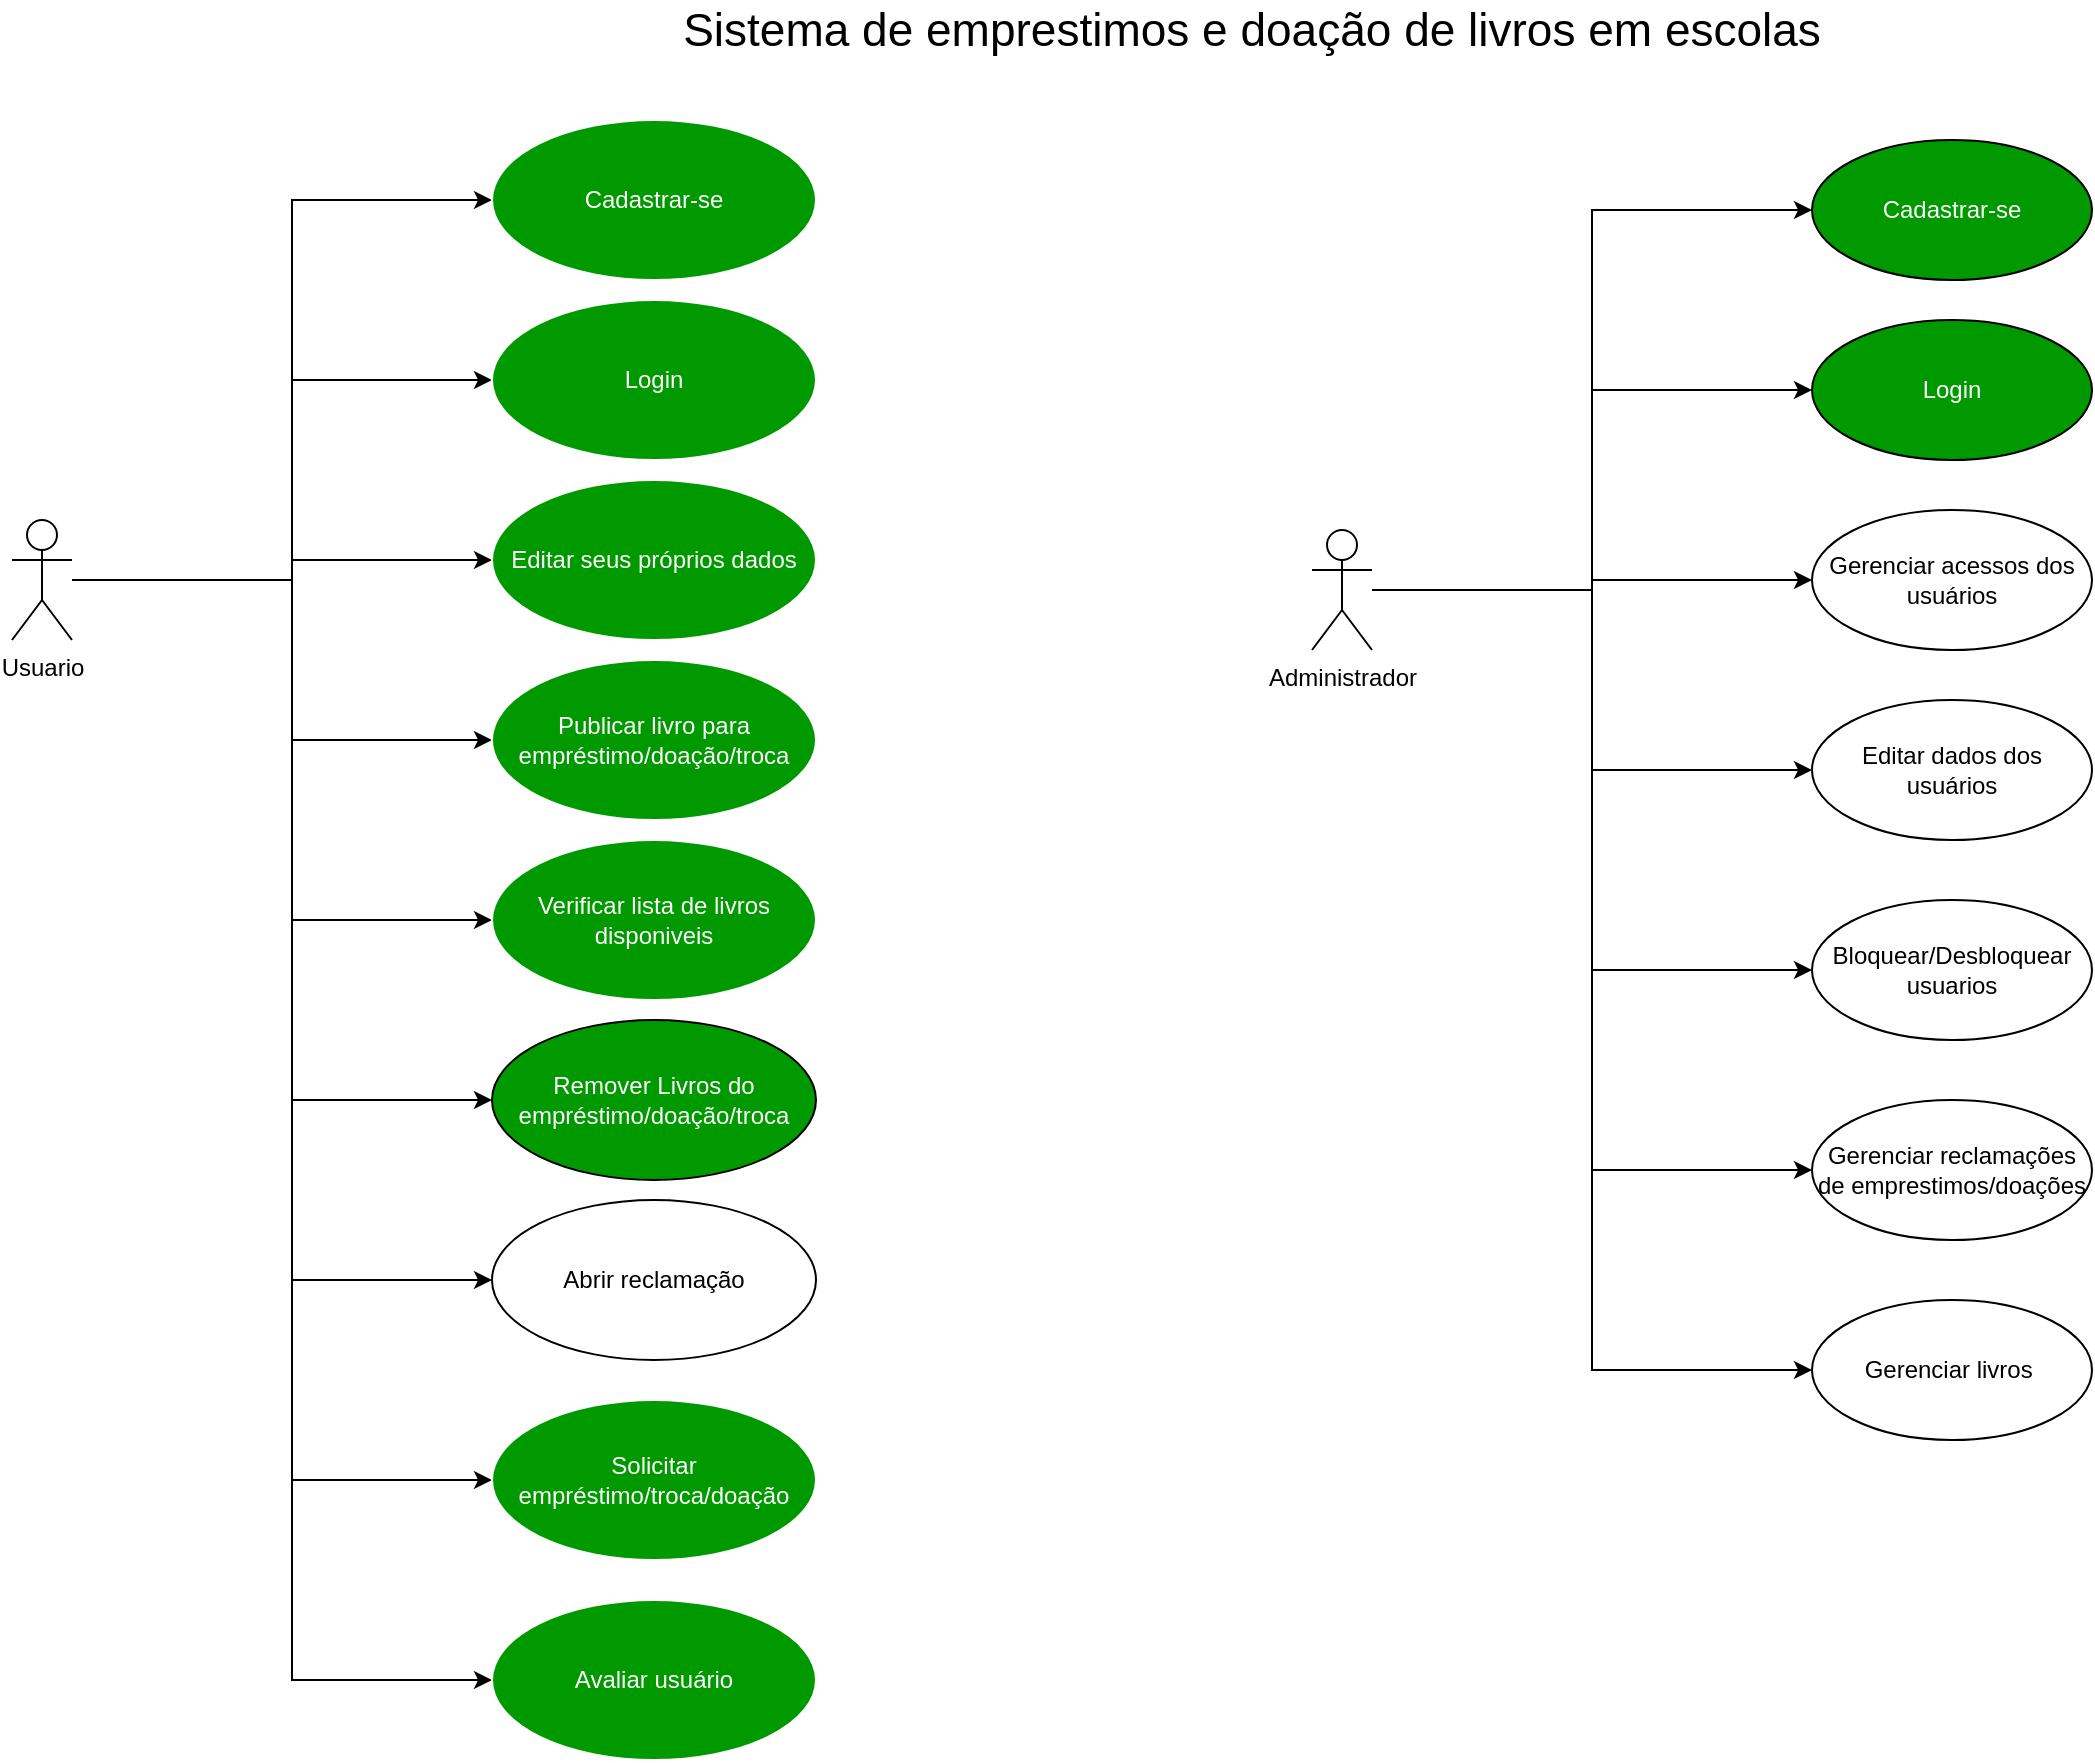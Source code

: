 <mxfile version="24.5.4" type="device" pages="9">
  <diagram id="8o7leehhzJAlqTiegunU" name="Caso de uso">
    <mxGraphModel dx="2074" dy="826" grid="1" gridSize="10" guides="1" tooltips="1" connect="1" arrows="1" fold="1" page="1" pageScale="1" pageWidth="827" pageHeight="1169" math="0" shadow="0">
      <root>
        <mxCell id="0" />
        <mxCell id="1" parent="0" />
        <mxCell id="Pd9CFSrcW_S1G1FuxGmu-2" style="edgeStyle=orthogonalEdgeStyle;rounded=0;orthogonalLoop=1;jettySize=auto;html=1;entryX=0;entryY=0.5;entryDx=0;entryDy=0;" parent="1" source="L9g2ACyeu6dOz-VcWG2Z-11" target="L9g2ACyeu6dOz-VcWG2Z-24" edge="1">
          <mxGeometry relative="1" as="geometry">
            <Array as="points">
              <mxPoint x="460" y="380" />
              <mxPoint x="460" y="190" />
            </Array>
          </mxGeometry>
        </mxCell>
        <mxCell id="Pd9CFSrcW_S1G1FuxGmu-3" style="edgeStyle=orthogonalEdgeStyle;rounded=0;orthogonalLoop=1;jettySize=auto;html=1;entryX=0;entryY=0.5;entryDx=0;entryDy=0;" parent="1" source="L9g2ACyeu6dOz-VcWG2Z-11" target="Pd9CFSrcW_S1G1FuxGmu-1" edge="1">
          <mxGeometry relative="1" as="geometry">
            <Array as="points">
              <mxPoint x="460" y="380" />
              <mxPoint x="460" y="280" />
            </Array>
          </mxGeometry>
        </mxCell>
        <mxCell id="Pd9CFSrcW_S1G1FuxGmu-5" style="edgeStyle=orthogonalEdgeStyle;rounded=0;orthogonalLoop=1;jettySize=auto;html=1;" parent="1" source="L9g2ACyeu6dOz-VcWG2Z-11" target="Pd9CFSrcW_S1G1FuxGmu-4" edge="1">
          <mxGeometry relative="1" as="geometry">
            <Array as="points">
              <mxPoint x="460" y="380" />
              <mxPoint x="460" y="370" />
            </Array>
          </mxGeometry>
        </mxCell>
        <mxCell id="Pd9CFSrcW_S1G1FuxGmu-9" style="edgeStyle=orthogonalEdgeStyle;rounded=0;orthogonalLoop=1;jettySize=auto;html=1;entryX=0;entryY=0.5;entryDx=0;entryDy=0;" parent="1" source="L9g2ACyeu6dOz-VcWG2Z-11" target="Pd9CFSrcW_S1G1FuxGmu-8" edge="1">
          <mxGeometry relative="1" as="geometry">
            <Array as="points">
              <mxPoint x="460" y="380" />
              <mxPoint x="460" y="460" />
            </Array>
          </mxGeometry>
        </mxCell>
        <mxCell id="Pd9CFSrcW_S1G1FuxGmu-12" style="edgeStyle=orthogonalEdgeStyle;rounded=0;orthogonalLoop=1;jettySize=auto;html=1;entryX=0;entryY=0.5;entryDx=0;entryDy=0;" parent="1" source="L9g2ACyeu6dOz-VcWG2Z-11" target="Pd9CFSrcW_S1G1FuxGmu-11" edge="1">
          <mxGeometry relative="1" as="geometry">
            <Array as="points">
              <mxPoint x="460" y="380" />
              <mxPoint x="460" y="550" />
            </Array>
          </mxGeometry>
        </mxCell>
        <mxCell id="Pd9CFSrcW_S1G1FuxGmu-15" style="edgeStyle=orthogonalEdgeStyle;rounded=0;orthogonalLoop=1;jettySize=auto;html=1;entryX=0;entryY=0.5;entryDx=0;entryDy=0;" parent="1" source="L9g2ACyeu6dOz-VcWG2Z-11" target="Pd9CFSrcW_S1G1FuxGmu-14" edge="1">
          <mxGeometry relative="1" as="geometry">
            <Array as="points">
              <mxPoint x="460" y="380" />
              <mxPoint x="460" y="640" />
            </Array>
          </mxGeometry>
        </mxCell>
        <mxCell id="Pd9CFSrcW_S1G1FuxGmu-17" style="edgeStyle=orthogonalEdgeStyle;rounded=0;orthogonalLoop=1;jettySize=auto;html=1;entryX=0;entryY=0.5;entryDx=0;entryDy=0;" parent="1" source="L9g2ACyeu6dOz-VcWG2Z-11" target="Pd9CFSrcW_S1G1FuxGmu-16" edge="1">
          <mxGeometry relative="1" as="geometry">
            <Array as="points">
              <mxPoint x="460" y="380" />
              <mxPoint x="460" y="730" />
            </Array>
          </mxGeometry>
        </mxCell>
        <mxCell id="Pd9CFSrcW_S1G1FuxGmu-19" style="edgeStyle=orthogonalEdgeStyle;rounded=0;orthogonalLoop=1;jettySize=auto;html=1;entryX=0;entryY=0.5;entryDx=0;entryDy=0;" parent="1" source="L9g2ACyeu6dOz-VcWG2Z-11" target="Pd9CFSrcW_S1G1FuxGmu-18" edge="1">
          <mxGeometry relative="1" as="geometry">
            <Array as="points">
              <mxPoint x="460" y="380" />
              <mxPoint x="460" y="830" />
            </Array>
          </mxGeometry>
        </mxCell>
        <mxCell id="Pd9CFSrcW_S1G1FuxGmu-22" style="edgeStyle=orthogonalEdgeStyle;rounded=0;orthogonalLoop=1;jettySize=auto;html=1;entryX=0;entryY=0.5;entryDx=0;entryDy=0;" parent="1" source="L9g2ACyeu6dOz-VcWG2Z-11" target="Pd9CFSrcW_S1G1FuxGmu-20" edge="1">
          <mxGeometry relative="1" as="geometry">
            <Array as="points">
              <mxPoint x="460" y="380" />
              <mxPoint x="460" y="930" />
            </Array>
          </mxGeometry>
        </mxCell>
        <mxCell id="L9g2ACyeu6dOz-VcWG2Z-11" value="Usuario" style="shape=umlActor;verticalLabelPosition=bottom;verticalAlign=top;html=1;" parent="1" vertex="1">
          <mxGeometry x="320" y="350" width="30" height="60" as="geometry" />
        </mxCell>
        <mxCell id="L9g2ACyeu6dOz-VcWG2Z-17" style="edgeStyle=orthogonalEdgeStyle;rounded=0;orthogonalLoop=1;jettySize=auto;html=1;entryX=0;entryY=0.5;entryDx=0;entryDy=0;" parent="1" source="L9g2ACyeu6dOz-VcWG2Z-21" target="L9g2ACyeu6dOz-VcWG2Z-37" edge="1">
          <mxGeometry relative="1" as="geometry" />
        </mxCell>
        <mxCell id="L9g2ACyeu6dOz-VcWG2Z-20" style="edgeStyle=orthogonalEdgeStyle;rounded=0;orthogonalLoop=1;jettySize=auto;html=1;entryX=0;entryY=0.5;entryDx=0;entryDy=0;" parent="1" source="L9g2ACyeu6dOz-VcWG2Z-21" target="L9g2ACyeu6dOz-VcWG2Z-41" edge="1">
          <mxGeometry relative="1" as="geometry" />
        </mxCell>
        <mxCell id="Pd9CFSrcW_S1G1FuxGmu-24" style="edgeStyle=orthogonalEdgeStyle;rounded=0;orthogonalLoop=1;jettySize=auto;html=1;entryX=0;entryY=0.5;entryDx=0;entryDy=0;" parent="1" source="L9g2ACyeu6dOz-VcWG2Z-21" target="Pd9CFSrcW_S1G1FuxGmu-23" edge="1">
          <mxGeometry relative="1" as="geometry" />
        </mxCell>
        <mxCell id="Pd9CFSrcW_S1G1FuxGmu-26" style="edgeStyle=orthogonalEdgeStyle;rounded=0;orthogonalLoop=1;jettySize=auto;html=1;entryX=0;entryY=0.5;entryDx=0;entryDy=0;" parent="1" source="L9g2ACyeu6dOz-VcWG2Z-21" target="Pd9CFSrcW_S1G1FuxGmu-25" edge="1">
          <mxGeometry relative="1" as="geometry" />
        </mxCell>
        <mxCell id="Pd9CFSrcW_S1G1FuxGmu-28" style="edgeStyle=orthogonalEdgeStyle;rounded=0;orthogonalLoop=1;jettySize=auto;html=1;entryX=0;entryY=0.5;entryDx=0;entryDy=0;" parent="1" source="L9g2ACyeu6dOz-VcWG2Z-21" target="Pd9CFSrcW_S1G1FuxGmu-27" edge="1">
          <mxGeometry relative="1" as="geometry" />
        </mxCell>
        <mxCell id="Pd9CFSrcW_S1G1FuxGmu-31" style="edgeStyle=orthogonalEdgeStyle;rounded=0;orthogonalLoop=1;jettySize=auto;html=1;entryX=0;entryY=0.5;entryDx=0;entryDy=0;" parent="1" source="L9g2ACyeu6dOz-VcWG2Z-21" target="Pd9CFSrcW_S1G1FuxGmu-30" edge="1">
          <mxGeometry relative="1" as="geometry" />
        </mxCell>
        <mxCell id="Pd9CFSrcW_S1G1FuxGmu-34" style="edgeStyle=orthogonalEdgeStyle;rounded=0;orthogonalLoop=1;jettySize=auto;html=1;entryX=0;entryY=0.5;entryDx=0;entryDy=0;" parent="1" source="L9g2ACyeu6dOz-VcWG2Z-21" target="Pd9CFSrcW_S1G1FuxGmu-33" edge="1">
          <mxGeometry relative="1" as="geometry" />
        </mxCell>
        <mxCell id="L9g2ACyeu6dOz-VcWG2Z-21" value="Administrador" style="shape=umlActor;verticalLabelPosition=bottom;verticalAlign=top;html=1;" parent="1" vertex="1">
          <mxGeometry x="970" y="355" width="30" height="60" as="geometry" />
        </mxCell>
        <mxCell id="L9g2ACyeu6dOz-VcWG2Z-24" value="&lt;font color=&quot;#ffffff&quot;&gt;Cadastrar-se&lt;/font&gt;" style="ellipse;whiteSpace=wrap;html=1;fillColor=#009900;strokeColor=#FFFFFF;" parent="1" vertex="1">
          <mxGeometry x="560" y="150" width="162" height="80" as="geometry" />
        </mxCell>
        <mxCell id="L9g2ACyeu6dOz-VcWG2Z-36" value="&lt;font style=&quot;font-size: 23px;&quot;&gt;Sistema de emprestimos e doação de livros em escolas&lt;/font&gt;" style="text;html=1;align=center;verticalAlign=middle;whiteSpace=wrap;rounded=0;" parent="1" vertex="1">
          <mxGeometry x="610" y="90" width="660" height="30" as="geometry" />
        </mxCell>
        <mxCell id="L9g2ACyeu6dOz-VcWG2Z-37" value="&lt;font color=&quot;#ffffff&quot;&gt;Cadastrar-se&lt;/font&gt;" style="ellipse;whiteSpace=wrap;html=1;fillColor=#009900;" parent="1" vertex="1">
          <mxGeometry x="1220" y="160" width="140" height="70" as="geometry" />
        </mxCell>
        <mxCell id="L9g2ACyeu6dOz-VcWG2Z-41" value="Gerenciar&lt;span style=&quot;background-color: initial;&quot;&gt;&amp;nbsp;livros&amp;nbsp;&lt;/span&gt;" style="ellipse;whiteSpace=wrap;html=1;" parent="1" vertex="1">
          <mxGeometry x="1220" y="740" width="140" height="70" as="geometry" />
        </mxCell>
        <mxCell id="Pd9CFSrcW_S1G1FuxGmu-1" value="&lt;font color=&quot;#ffffff&quot;&gt;Login&lt;/font&gt;" style="ellipse;whiteSpace=wrap;html=1;fillColor=#009900;strokeColor=#FFFFFF;" parent="1" vertex="1">
          <mxGeometry x="560" y="240" width="162" height="80" as="geometry" />
        </mxCell>
        <mxCell id="Pd9CFSrcW_S1G1FuxGmu-4" value="&lt;font color=&quot;#ffffff&quot;&gt;Editar seus próprios dados&lt;/font&gt;" style="ellipse;whiteSpace=wrap;html=1;fillColor=#009900;strokeColor=#FFFFFF;" parent="1" vertex="1">
          <mxGeometry x="560" y="330" width="162" height="80" as="geometry" />
        </mxCell>
        <mxCell id="Pd9CFSrcW_S1G1FuxGmu-8" value="&lt;span style=&quot;color: rgb(255, 255, 255);&quot;&gt;Publicar livro para empréstimo/doação/troca&lt;/span&gt;" style="ellipse;whiteSpace=wrap;html=1;fillColor=#009900;strokeColor=#FFFFFF;" parent="1" vertex="1">
          <mxGeometry x="560" y="420" width="162" height="80" as="geometry" />
        </mxCell>
        <mxCell id="Pd9CFSrcW_S1G1FuxGmu-11" value="&lt;span style=&quot;color: rgb(255, 255, 255);&quot;&gt;Verificar lista de livros disponiveis&lt;/span&gt;" style="ellipse;whiteSpace=wrap;html=1;fillColor=#009900;strokeColor=#FFFFFF;" parent="1" vertex="1">
          <mxGeometry x="560" y="510" width="162" height="80" as="geometry" />
        </mxCell>
        <mxCell id="Pd9CFSrcW_S1G1FuxGmu-14" value="&lt;font color=&quot;#ffffff&quot;&gt;Remover Livros do empréstimo/doação/troca&lt;/font&gt;" style="ellipse;whiteSpace=wrap;html=1;fillColor=#009900;strokeColor=#000000;" parent="1" vertex="1">
          <mxGeometry x="560" y="600" width="162" height="80" as="geometry" />
        </mxCell>
        <mxCell id="Pd9CFSrcW_S1G1FuxGmu-16" value="Abrir reclamação" style="ellipse;whiteSpace=wrap;html=1;fillColor=#FFFFFF;strokeColor=#000000;" parent="1" vertex="1">
          <mxGeometry x="560" y="690" width="162" height="80" as="geometry" />
        </mxCell>
        <mxCell id="Pd9CFSrcW_S1G1FuxGmu-18" value="&lt;span style=&quot;color: rgb(255, 255, 255);&quot;&gt;Solicitar empréstimo/troca/doação&lt;/span&gt;" style="ellipse;whiteSpace=wrap;html=1;fillColor=#009900;strokeColor=#FFFFFF;" parent="1" vertex="1">
          <mxGeometry x="560" y="790" width="162" height="80" as="geometry" />
        </mxCell>
        <mxCell id="Pd9CFSrcW_S1G1FuxGmu-20" value="&lt;span style=&quot;color: rgb(255, 255, 255);&quot;&gt;Avaliar usuário&lt;/span&gt;" style="ellipse;whiteSpace=wrap;html=1;fillColor=#009900;strokeColor=#FFFFFF;" parent="1" vertex="1">
          <mxGeometry x="560" y="890" width="162" height="80" as="geometry" />
        </mxCell>
        <mxCell id="Pd9CFSrcW_S1G1FuxGmu-23" value="&lt;font color=&quot;#ffffff&quot;&gt;Login&lt;/font&gt;" style="ellipse;whiteSpace=wrap;html=1;fillColor=#009900;" parent="1" vertex="1">
          <mxGeometry x="1220" y="250" width="140" height="70" as="geometry" />
        </mxCell>
        <mxCell id="Pd9CFSrcW_S1G1FuxGmu-25" value="Gerenciar acessos dos usuários" style="ellipse;whiteSpace=wrap;html=1;fillColor=#FFFFFF;" parent="1" vertex="1">
          <mxGeometry x="1220" y="345" width="140" height="70" as="geometry" />
        </mxCell>
        <mxCell id="Pd9CFSrcW_S1G1FuxGmu-27" value="Editar dados dos usuários" style="ellipse;whiteSpace=wrap;html=1;fillColor=#FFFFFF;" parent="1" vertex="1">
          <mxGeometry x="1220" y="440" width="140" height="70" as="geometry" />
        </mxCell>
        <mxCell id="Pd9CFSrcW_S1G1FuxGmu-30" value="Bloquear/Desbloquear usuarios" style="ellipse;whiteSpace=wrap;html=1;fillColor=#FFFFFF;" parent="1" vertex="1">
          <mxGeometry x="1220" y="540" width="140" height="70" as="geometry" />
        </mxCell>
        <mxCell id="Pd9CFSrcW_S1G1FuxGmu-33" value="Gerenciar reclamações de emprestimos/doações" style="ellipse;whiteSpace=wrap;html=1;fillColor=#FFFFFF;" parent="1" vertex="1">
          <mxGeometry x="1220" y="640" width="140" height="70" as="geometry" />
        </mxCell>
      </root>
    </mxGraphModel>
  </diagram>
  <diagram id="Hob76yShjqfnAqez9uGe" name="Diagrama_atividade_cadastro_login">
    <mxGraphModel dx="2785" dy="1500" grid="1" gridSize="10" guides="1" tooltips="1" connect="1" arrows="1" fold="1" page="1" pageScale="1" pageWidth="827" pageHeight="1169" math="0" shadow="0">
      <root>
        <mxCell id="0" />
        <mxCell id="1" parent="0" />
        <mxCell id="wGram5bhsqTnaHva7VRz-9" value="" style="rounded=1;whiteSpace=wrap;html=1;absoluteArcSize=1;arcSize=14;strokeWidth=2;" parent="1" vertex="1">
          <mxGeometry x="40" y="30" width="980" height="1450" as="geometry" />
        </mxCell>
        <mxCell id="wGram5bhsqTnaHva7VRz-10" value="" style="line;strokeWidth=1;fillColor=none;align=left;verticalAlign=middle;spacingTop=-1;spacingLeft=3;spacingRight=3;rotatable=0;labelPosition=right;points=[];portConstraint=eastwest;strokeColor=inherit;" parent="1" vertex="1">
          <mxGeometry x="40" y="70" width="980" height="8" as="geometry" />
        </mxCell>
        <mxCell id="wGram5bhsqTnaHva7VRz-11" value="Diagrama de atividade - Autenticação do sistema de empréstimos de livros - Cadastro e login" style="text;html=1;align=center;verticalAlign=middle;whiteSpace=wrap;rounded=0;" parent="1" vertex="1">
          <mxGeometry x="316" y="40" width="370" height="30" as="geometry" />
        </mxCell>
        <mxCell id="wGram5bhsqTnaHva7VRz-14" value="" style="line;strokeWidth=1;fillColor=none;align=left;verticalAlign=middle;spacingTop=-1;spacingLeft=3;spacingRight=3;rotatable=0;labelPosition=right;points=[];portConstraint=eastwest;strokeColor=inherit;" parent="1" vertex="1">
          <mxGeometry x="40" y="110" width="980" height="8" as="geometry" />
        </mxCell>
        <UserObject label="" id="wGram5bhsqTnaHva7VRz-15">
          <mxCell style="line;strokeWidth=1;fillColor=none;align=left;verticalAlign=middle;spacingTop=-1;spacingLeft=3;spacingRight=3;rotatable=0;labelPosition=right;points=[];portConstraint=eastwest;strokeColor=inherit;direction=south;" parent="1" vertex="1">
            <mxGeometry x="497" y="78" width="8" height="1392" as="geometry" />
          </mxCell>
        </UserObject>
        <mxCell id="wGram5bhsqTnaHva7VRz-18" value="USUARIO" style="text;html=1;align=center;verticalAlign=middle;whiteSpace=wrap;rounded=0;" parent="1" vertex="1">
          <mxGeometry x="170" y="78" width="60" height="30" as="geometry" />
        </mxCell>
        <mxCell id="wGram5bhsqTnaHva7VRz-19" value="SISTEMA" style="text;html=1;align=center;verticalAlign=middle;whiteSpace=wrap;rounded=0;" parent="1" vertex="1">
          <mxGeometry x="620" y="80" width="60" height="30" as="geometry" />
        </mxCell>
        <mxCell id="wGram5bhsqTnaHva7VRz-24" style="edgeStyle=orthogonalEdgeStyle;rounded=0;orthogonalLoop=1;jettySize=auto;html=1;exitX=0.5;exitY=1;exitDx=0;exitDy=0;entryX=0.5;entryY=0;entryDx=0;entryDy=0;" parent="1" source="wGram5bhsqTnaHva7VRz-21" target="wGram5bhsqTnaHva7VRz-23" edge="1">
          <mxGeometry relative="1" as="geometry" />
        </mxCell>
        <mxCell id="wGram5bhsqTnaHva7VRz-21" value="entra na pagina principal" style="ellipse;whiteSpace=wrap;html=1;" parent="1" vertex="1">
          <mxGeometry x="155" y="118" width="90" height="60" as="geometry" />
        </mxCell>
        <mxCell id="wGram5bhsqTnaHva7VRz-26" style="edgeStyle=orthogonalEdgeStyle;rounded=0;orthogonalLoop=1;jettySize=auto;html=1;exitX=0.5;exitY=1;exitDx=0;exitDy=0;" parent="1" source="wGram5bhsqTnaHva7VRz-23" target="wGram5bhsqTnaHva7VRz-25" edge="1">
          <mxGeometry relative="1" as="geometry" />
        </mxCell>
        <mxCell id="wGram5bhsqTnaHva7VRz-23" value="Clica em Entrar/Cadastrar" style="rounded=0;whiteSpace=wrap;html=1;" parent="1" vertex="1">
          <mxGeometry x="140" y="240" width="120" height="60" as="geometry" />
        </mxCell>
        <mxCell id="wGram5bhsqTnaHva7VRz-29" style="edgeStyle=orthogonalEdgeStyle;rounded=0;orthogonalLoop=1;jettySize=auto;html=1;exitX=0.5;exitY=1;exitDx=0;exitDy=0;entryX=0.5;entryY=0;entryDx=0;entryDy=0;" parent="1" source="wGram5bhsqTnaHva7VRz-25" target="wGram5bhsqTnaHva7VRz-28" edge="1">
          <mxGeometry relative="1" as="geometry" />
        </mxCell>
        <mxCell id="wGram5bhsqTnaHva7VRz-45" style="edgeStyle=orthogonalEdgeStyle;rounded=0;orthogonalLoop=1;jettySize=auto;html=1;" parent="1" source="wGram5bhsqTnaHva7VRz-25" target="wGram5bhsqTnaHva7VRz-41" edge="1">
          <mxGeometry relative="1" as="geometry" />
        </mxCell>
        <mxCell id="wGram5bhsqTnaHva7VRz-25" value="Deseja se cadastrar?" style="rhombus;whiteSpace=wrap;html=1;" parent="1" vertex="1">
          <mxGeometry x="160" y="340" width="80" height="80" as="geometry" />
        </mxCell>
        <mxCell id="wGram5bhsqTnaHva7VRz-32" style="edgeStyle=orthogonalEdgeStyle;rounded=0;orthogonalLoop=1;jettySize=auto;html=1;exitX=0.5;exitY=1;exitDx=0;exitDy=0;entryX=0.5;entryY=0;entryDx=0;entryDy=0;" parent="1" source="wGram5bhsqTnaHva7VRz-28" target="wGram5bhsqTnaHva7VRz-31" edge="1">
          <mxGeometry relative="1" as="geometry" />
        </mxCell>
        <mxCell id="wGram5bhsqTnaHva7VRz-28" value="Abre formulário de cadastro" style="rounded=0;whiteSpace=wrap;html=1;" parent="1" vertex="1">
          <mxGeometry x="140" y="490" width="120" height="60" as="geometry" />
        </mxCell>
        <mxCell id="wGram5bhsqTnaHva7VRz-30" value="Sim" style="text;html=1;align=center;verticalAlign=middle;whiteSpace=wrap;rounded=0;" parent="1" vertex="1">
          <mxGeometry x="150" y="420" width="60" height="30" as="geometry" />
        </mxCell>
        <mxCell id="wGram5bhsqTnaHva7VRz-35" style="edgeStyle=orthogonalEdgeStyle;rounded=0;orthogonalLoop=1;jettySize=auto;html=1;exitX=1;exitY=0.5;exitDx=0;exitDy=0;" parent="1" source="wGram5bhsqTnaHva7VRz-31" target="wGram5bhsqTnaHva7VRz-34" edge="1">
          <mxGeometry relative="1" as="geometry" />
        </mxCell>
        <mxCell id="nulsqnNAfnehMYfjkUiF-3" style="edgeStyle=orthogonalEdgeStyle;rounded=0;orthogonalLoop=1;jettySize=auto;html=1;exitX=0.5;exitY=1;exitDx=0;exitDy=0;entryX=0.5;entryY=0;entryDx=0;entryDy=0;" parent="1" source="wGram5bhsqTnaHva7VRz-31" target="nulsqnNAfnehMYfjkUiF-2" edge="1">
          <mxGeometry relative="1" as="geometry" />
        </mxCell>
        <mxCell id="wGram5bhsqTnaHva7VRz-31" value="Inseriu dados corretamente?" style="rhombus;whiteSpace=wrap;html=1;" parent="1" vertex="1">
          <mxGeometry x="150" y="900" width="100" height="105" as="geometry" />
        </mxCell>
        <mxCell id="wGram5bhsqTnaHva7VRz-33" value="Sim" style="text;html=1;align=center;verticalAlign=middle;whiteSpace=wrap;rounded=0;" parent="1" vertex="1">
          <mxGeometry x="220" y="915" width="60" height="30" as="geometry" />
        </mxCell>
        <mxCell id="wGram5bhsqTnaHva7VRz-37" style="edgeStyle=orthogonalEdgeStyle;rounded=0;orthogonalLoop=1;jettySize=auto;html=1;exitX=0.5;exitY=1;exitDx=0;exitDy=0;entryX=0.5;entryY=0;entryDx=0;entryDy=0;" parent="1" source="wGram5bhsqTnaHva7VRz-34" target="wGram5bhsqTnaHva7VRz-36" edge="1">
          <mxGeometry relative="1" as="geometry" />
        </mxCell>
        <mxCell id="wGram5bhsqTnaHva7VRz-34" value="Valida dados cadastrados" style="rounded=0;whiteSpace=wrap;html=1;" parent="1" vertex="1">
          <mxGeometry x="590" y="922.5" width="120" height="60" as="geometry" />
        </mxCell>
        <mxCell id="wGram5bhsqTnaHva7VRz-39" style="edgeStyle=orthogonalEdgeStyle;rounded=0;orthogonalLoop=1;jettySize=auto;html=1;exitX=0;exitY=0.5;exitDx=0;exitDy=0;entryX=1;entryY=0.5;entryDx=0;entryDy=0;" parent="1" source="wGram5bhsqTnaHva7VRz-36" target="wGram5bhsqTnaHva7VRz-38" edge="1">
          <mxGeometry relative="1" as="geometry" />
        </mxCell>
        <mxCell id="tbEXOFtj-Q3dPsqEbYzO-1" style="edgeStyle=orthogonalEdgeStyle;rounded=0;orthogonalLoop=1;jettySize=auto;html=1;exitX=1;exitY=0.5;exitDx=0;exitDy=0;entryX=1;entryY=0.5;entryDx=0;entryDy=0;" parent="1" source="wGram5bhsqTnaHva7VRz-36" target="nulsqnNAfnehMYfjkUiF-2" edge="1">
          <mxGeometry relative="1" as="geometry" />
        </mxCell>
        <mxCell id="wGram5bhsqTnaHva7VRz-36" value="Dados OK?" style="rhombus;whiteSpace=wrap;html=1;" parent="1" vertex="1">
          <mxGeometry x="600" y="1240" width="100" height="105" as="geometry" />
        </mxCell>
        <mxCell id="wGram5bhsqTnaHva7VRz-38" value="Usuário cadastrado com sucesso" style="rounded=0;whiteSpace=wrap;html=1;" parent="1" vertex="1">
          <mxGeometry x="140" y="1262.5" width="120" height="60" as="geometry" />
        </mxCell>
        <mxCell id="wGram5bhsqTnaHva7VRz-40" value="Sim" style="text;html=1;align=center;verticalAlign=middle;whiteSpace=wrap;rounded=0;" parent="1" vertex="1">
          <mxGeometry x="560" y="1262.5" width="60" height="30" as="geometry" />
        </mxCell>
        <mxCell id="wGram5bhsqTnaHva7VRz-47" style="edgeStyle=orthogonalEdgeStyle;rounded=0;orthogonalLoop=1;jettySize=auto;html=1;exitX=0.5;exitY=1;exitDx=0;exitDy=0;entryX=0.5;entryY=0;entryDx=0;entryDy=0;" parent="1" source="wGram5bhsqTnaHva7VRz-41" target="wGram5bhsqTnaHva7VRz-46" edge="1">
          <mxGeometry relative="1" as="geometry" />
        </mxCell>
        <mxCell id="wGram5bhsqTnaHva7VRz-41" value="&lt;font color=&quot;#fafffd&quot;&gt;Abre tela de login&lt;/font&gt;" style="rounded=0;whiteSpace=wrap;html=1;fillColor=#009900;" parent="1" vertex="1">
          <mxGeometry x="330" y="350" width="120" height="60" as="geometry" />
        </mxCell>
        <mxCell id="wGram5bhsqTnaHva7VRz-42" value="Não" style="text;html=1;align=center;verticalAlign=middle;whiteSpace=wrap;rounded=0;" parent="1" vertex="1">
          <mxGeometry x="210" y="340" width="60" height="30" as="geometry" />
        </mxCell>
        <mxCell id="wGram5bhsqTnaHva7VRz-50" style="edgeStyle=orthogonalEdgeStyle;rounded=0;orthogonalLoop=1;jettySize=auto;html=1;exitX=1;exitY=0.5;exitDx=0;exitDy=0;entryX=0;entryY=0.5;entryDx=0;entryDy=0;" parent="1" source="wGram5bhsqTnaHva7VRz-46" target="wGram5bhsqTnaHva7VRz-48" edge="1">
          <mxGeometry relative="1" as="geometry" />
        </mxCell>
        <mxCell id="wGram5bhsqTnaHva7VRz-46" value="Insere credenciais" style="rounded=0;whiteSpace=wrap;html=1;" parent="1" vertex="1">
          <mxGeometry x="330" y="480" width="120" height="60" as="geometry" />
        </mxCell>
        <mxCell id="wGram5bhsqTnaHva7VRz-54" style="edgeStyle=orthogonalEdgeStyle;rounded=0;orthogonalLoop=1;jettySize=auto;html=1;exitX=0.5;exitY=1;exitDx=0;exitDy=0;entryX=0.5;entryY=0;entryDx=0;entryDy=0;" parent="1" source="wGram5bhsqTnaHva7VRz-48" target="wGram5bhsqTnaHva7VRz-53" edge="1">
          <mxGeometry relative="1" as="geometry" />
        </mxCell>
        <mxCell id="nulsqnNAfnehMYfjkUiF-13" style="edgeStyle=orthogonalEdgeStyle;rounded=0;orthogonalLoop=1;jettySize=auto;html=1;exitX=1;exitY=0.5;exitDx=0;exitDy=0;entryX=1;entryY=0.5;entryDx=0;entryDy=0;" parent="1" source="wGram5bhsqTnaHva7VRz-48" target="nulsqnNAfnehMYfjkUiF-12" edge="1">
          <mxGeometry relative="1" as="geometry" />
        </mxCell>
        <mxCell id="wGram5bhsqTnaHva7VRz-48" value="Credenciais OK?" style="rhombus;whiteSpace=wrap;html=1;" parent="1" vertex="1">
          <mxGeometry x="590" y="453.75" width="110" height="112.5" as="geometry" />
        </mxCell>
        <mxCell id="wGram5bhsqTnaHva7VRz-51" value="Usuário autentica no sistema" style="rounded=0;whiteSpace=wrap;html=1;" parent="1" vertex="1">
          <mxGeometry x="350" y="620" width="120" height="60" as="geometry" />
        </mxCell>
        <mxCell id="wGram5bhsqTnaHva7VRz-55" style="edgeStyle=orthogonalEdgeStyle;rounded=0;orthogonalLoop=1;jettySize=auto;html=1;exitX=0;exitY=0.5;exitDx=0;exitDy=0;entryX=1;entryY=0.5;entryDx=0;entryDy=0;" parent="1" source="wGram5bhsqTnaHva7VRz-53" target="wGram5bhsqTnaHva7VRz-51" edge="1">
          <mxGeometry relative="1" as="geometry" />
        </mxCell>
        <mxCell id="wGram5bhsqTnaHva7VRz-53" value="Verifica perfil do usuário" style="rounded=0;whiteSpace=wrap;html=1;" parent="1" vertex="1">
          <mxGeometry x="585" y="620" width="120" height="60" as="geometry" />
        </mxCell>
        <mxCell id="wGram5bhsqTnaHva7VRz-56" value="Sim" style="text;html=1;align=center;verticalAlign=middle;whiteSpace=wrap;rounded=0;" parent="1" vertex="1">
          <mxGeometry x="640" y="566.25" width="60" height="30" as="geometry" />
        </mxCell>
        <mxCell id="nulsqnNAfnehMYfjkUiF-5" style="edgeStyle=orthogonalEdgeStyle;rounded=0;orthogonalLoop=1;jettySize=auto;html=1;exitX=0.5;exitY=1;exitDx=0;exitDy=0;entryX=0;entryY=0.5;entryDx=0;entryDy=0;" parent="1" source="nulsqnNAfnehMYfjkUiF-2" target="wGram5bhsqTnaHva7VRz-31" edge="1">
          <mxGeometry relative="1" as="geometry">
            <Array as="points">
              <mxPoint x="200" y="1150" />
              <mxPoint x="100" y="1150" />
              <mxPoint x="100" y="953" />
            </Array>
          </mxGeometry>
        </mxCell>
        <mxCell id="nulsqnNAfnehMYfjkUiF-2" value="Exibir aviso de erro" style="rounded=0;whiteSpace=wrap;html=1;" parent="1" vertex="1">
          <mxGeometry x="140" y="1070" width="120" height="60" as="geometry" />
        </mxCell>
        <mxCell id="nulsqnNAfnehMYfjkUiF-6" value="Não" style="text;html=1;align=center;verticalAlign=middle;whiteSpace=wrap;rounded=0;" parent="1" vertex="1">
          <mxGeometry x="190" y="1005" width="60" height="30" as="geometry" />
        </mxCell>
        <mxCell id="nulsqnNAfnehMYfjkUiF-9" value="Não" style="text;html=1;align=center;verticalAlign=middle;whiteSpace=wrap;rounded=0;" parent="1" vertex="1">
          <mxGeometry x="680" y="480" width="60" height="30" as="geometry" />
        </mxCell>
        <mxCell id="nulsqnNAfnehMYfjkUiF-14" style="edgeStyle=orthogonalEdgeStyle;rounded=0;orthogonalLoop=1;jettySize=auto;html=1;exitX=0.5;exitY=1;exitDx=0;exitDy=0;" parent="1" source="nulsqnNAfnehMYfjkUiF-12" target="wGram5bhsqTnaHva7VRz-41" edge="1">
          <mxGeometry relative="1" as="geometry" />
        </mxCell>
        <mxCell id="nulsqnNAfnehMYfjkUiF-12" value="Exibir aviso de erro" style="rounded=0;whiteSpace=wrap;html=1;" parent="1" vertex="1">
          <mxGeometry x="330" y="220" width="120" height="60" as="geometry" />
        </mxCell>
        <mxCell id="tbEXOFtj-Q3dPsqEbYzO-2" value="Não" style="text;html=1;align=center;verticalAlign=middle;whiteSpace=wrap;rounded=0;" parent="1" vertex="1">
          <mxGeometry x="680" y="1292.5" width="60" height="30" as="geometry" />
        </mxCell>
      </root>
    </mxGraphModel>
  </diagram>
  <diagram id="VJExQGgdfZPFVFEQ6VMX" name="Diagrama_de_Atividade_Editar_Dados_Usuario">
    <mxGraphModel dx="2074" dy="1995" grid="1" gridSize="10" guides="1" tooltips="1" connect="1" arrows="1" fold="1" page="1" pageScale="1" pageWidth="827" pageHeight="1169" math="0" shadow="0">
      <root>
        <mxCell id="0" />
        <mxCell id="1" parent="0" />
        <mxCell id="b_SOJXYe7xWTd_lk4r2Z-1" value="&lt;span style=&quot;color: rgba(0, 0, 0, 0); font-family: monospace; font-size: 0px; text-align: start; text-wrap: nowrap;&quot;&gt;%3CmxGraphModel%3E%3Croot%3E%3CmxCell%20id%3D%220%22%2F%3E%3CmxCell%20id%3D%221%22%20parent%3D%220%22%2F%3E%3CmxCell%20id%3D%222%22%20value%3D%22Diagrama%20de%20atividade%20-%20Autentica%C3%A7%C3%A3o%20do%20sistema%20de%20empr%C3%A9stimos%20de%20livros%22%20style%3D%22text%3Bhtml%3D1%3Balign%3Dcenter%3BverticalAlign%3Dmiddle%3BwhiteSpace%3Dwrap%3Brounded%3D0%3B%22%20vertex%3D%221%22%20parent%3D%221%22%3E%3CmxGeometry%20x%3D%22316%22%20y%3D%2240%22%20width%3D%22370%22%20height%3D%2230%22%20as%3D%22geometry%22%2F%3E%3C%2FmxCell%3E%3C%2Froot%3E%3C%2FmxGraphModel%3E&lt;/span&gt;" style="rounded=1;whiteSpace=wrap;html=1;absoluteArcSize=1;arcSize=14;strokeWidth=2;" parent="1" vertex="1">
          <mxGeometry x="320" y="-909" width="1320" height="1289" as="geometry" />
        </mxCell>
        <mxCell id="b_SOJXYe7xWTd_lk4r2Z-2" style="edgeStyle=orthogonalEdgeStyle;rounded=0;orthogonalLoop=1;jettySize=auto;html=1;exitX=0.5;exitY=1;exitDx=0;exitDy=0;" parent="1" source="b_SOJXYe7xWTd_lk4r2Z-3" target="b_SOJXYe7xWTd_lk4r2Z-8" edge="1">
          <mxGeometry relative="1" as="geometry">
            <mxPoint x="470" y="-639" as="targetPoint" />
          </mxGeometry>
        </mxCell>
        <mxCell id="b_SOJXYe7xWTd_lk4r2Z-3" value="Usuario entra&amp;nbsp;&lt;div&gt;em seu perfil&lt;/div&gt;" style="ellipse;whiteSpace=wrap;html=1;" parent="1" vertex="1">
          <mxGeometry x="410" y="-779" width="120" height="80" as="geometry" />
        </mxCell>
        <mxCell id="BIGXWbfShT4ONhm2-BFj-2" style="edgeStyle=orthogonalEdgeStyle;rounded=0;orthogonalLoop=1;jettySize=auto;html=1;exitX=1;exitY=0.5;exitDx=0;exitDy=0;" parent="1" source="b_SOJXYe7xWTd_lk4r2Z-8" target="BIGXWbfShT4ONhm2-BFj-1" edge="1">
          <mxGeometry relative="1" as="geometry" />
        </mxCell>
        <mxCell id="b_SOJXYe7xWTd_lk4r2Z-8" value="Deseja editar&amp;nbsp;&lt;div&gt;algun(s)&amp;nbsp;&lt;/div&gt;&lt;div&gt;dado(s)?&lt;/div&gt;" style="rhombus;whiteSpace=wrap;html=1;" parent="1" vertex="1">
          <mxGeometry x="408.75" y="-619.5" width="122.5" height="121" as="geometry" />
        </mxCell>
        <mxCell id="b_SOJXYe7xWTd_lk4r2Z-9" value="Sim" style="text;html=1;align=center;verticalAlign=middle;whiteSpace=wrap;rounded=0;" parent="1" vertex="1">
          <mxGeometry x="400" y="-519" width="60" height="30" as="geometry" />
        </mxCell>
        <mxCell id="b_SOJXYe7xWTd_lk4r2Z-10" value="" style="line;strokeWidth=1;fillColor=none;align=left;verticalAlign=middle;spacingTop=-1;spacingLeft=3;spacingRight=3;rotatable=0;labelPosition=right;points=[];portConstraint=eastwest;strokeColor=inherit;" parent="1" vertex="1">
          <mxGeometry x="320" y="-849" width="1320" height="8" as="geometry" />
        </mxCell>
        <mxCell id="b_SOJXYe7xWTd_lk4r2Z-11" value="" style="line;strokeWidth=1;fillColor=none;align=left;verticalAlign=middle;spacingTop=-1;spacingLeft=3;spacingRight=3;rotatable=0;labelPosition=right;points=[];portConstraint=eastwest;strokeColor=inherit;" parent="1" vertex="1">
          <mxGeometry x="320" y="-809" width="1320" height="8" as="geometry" />
        </mxCell>
        <UserObject label="" id="b_SOJXYe7xWTd_lk4r2Z-12">
          <mxCell style="line;strokeWidth=1;fillColor=none;align=left;verticalAlign=middle;spacingTop=-1;spacingLeft=3;spacingRight=3;rotatable=0;labelPosition=right;points=[];portConstraint=eastwest;strokeColor=inherit;direction=south;" parent="1" vertex="1">
            <mxGeometry x="940" y="-841" width="8" height="1221" as="geometry" />
          </mxCell>
        </UserObject>
        <mxCell id="b_SOJXYe7xWTd_lk4r2Z-13" value="&lt;font style=&quot;font-size: 14px;&quot;&gt;Diagrama de atividade - Editar Dados do Usuário&lt;/font&gt;" style="text;html=1;align=center;verticalAlign=middle;whiteSpace=wrap;rounded=0;" parent="1" vertex="1">
          <mxGeometry x="750" y="-889" width="370" height="30" as="geometry" />
        </mxCell>
        <mxCell id="b_SOJXYe7xWTd_lk4r2Z-14" value="USUARIO" style="text;html=1;align=center;verticalAlign=middle;whiteSpace=wrap;rounded=0;" parent="1" vertex="1">
          <mxGeometry x="510" y="-841" width="60" height="30" as="geometry" />
        </mxCell>
        <mxCell id="b_SOJXYe7xWTd_lk4r2Z-15" value="SISTEMA" style="text;html=1;align=center;verticalAlign=middle;whiteSpace=wrap;rounded=0;" parent="1" vertex="1">
          <mxGeometry x="1100" y="-841" width="60" height="30" as="geometry" />
        </mxCell>
        <mxCell id="eRovhpEcNgmIWyBYzKlX-2" value="" style="edgeStyle=orthogonalEdgeStyle;rounded=0;orthogonalLoop=1;jettySize=auto;html=1;" parent="1" source="b_SOJXYe7xWTd_lk4r2Z-17" target="eRovhpEcNgmIWyBYzKlX-1" edge="1">
          <mxGeometry relative="1" as="geometry" />
        </mxCell>
        <mxCell id="b_SOJXYe7xWTd_lk4r2Z-17" value="Sistema avisa que não se pode alterar esse campo sem permissão do administrador" style="rounded=0;whiteSpace=wrap;html=1;" parent="1" vertex="1">
          <mxGeometry x="645" y="-399.5" width="170" height="60" as="geometry" />
        </mxCell>
        <mxCell id="BIGXWbfShT4ONhm2-BFj-11" style="edgeStyle=orthogonalEdgeStyle;rounded=0;orthogonalLoop=1;jettySize=auto;html=1;exitX=1;exitY=0.5;exitDx=0;exitDy=0;entryX=0;entryY=0.5;entryDx=0;entryDy=0;" parent="1" source="eRovhpEcNgmIWyBYzKlX-1" target="BIGXWbfShT4ONhm2-BFj-10" edge="1">
          <mxGeometry relative="1" as="geometry" />
        </mxCell>
        <mxCell id="eRovhpEcNgmIWyBYzKlX-1" value="Envia aviso ao administrador" style="whiteSpace=wrap;html=1;rounded=0;" parent="1" vertex="1">
          <mxGeometry x="1060" y="-399.5" width="120" height="60" as="geometry" />
        </mxCell>
        <mxCell id="BIGXWbfShT4ONhm2-BFj-1" value="Fim" style="ellipse;whiteSpace=wrap;html=1;" parent="1" vertex="1">
          <mxGeometry x="670" y="-599" width="120" height="80" as="geometry" />
        </mxCell>
        <mxCell id="BIGXWbfShT4ONhm2-BFj-3" value="Não" style="text;html=1;align=center;verticalAlign=middle;whiteSpace=wrap;rounded=0;" parent="1" vertex="1">
          <mxGeometry x="510" y="-589" width="60" height="30" as="geometry" />
        </mxCell>
        <mxCell id="BIGXWbfShT4ONhm2-BFj-6" style="edgeStyle=orthogonalEdgeStyle;rounded=0;orthogonalLoop=1;jettySize=auto;html=1;exitX=1;exitY=0.5;exitDx=0;exitDy=0;entryX=0;entryY=0.5;entryDx=0;entryDy=0;" parent="1" source="BIGXWbfShT4ONhm2-BFj-4" target="b_SOJXYe7xWTd_lk4r2Z-17" edge="1">
          <mxGeometry relative="1" as="geometry" />
        </mxCell>
        <mxCell id="0Apn76yi72eG8CUktp3a-9" style="edgeStyle=orthogonalEdgeStyle;rounded=0;orthogonalLoop=1;jettySize=auto;html=1;exitX=0.5;exitY=1;exitDx=0;exitDy=0;entryX=0.5;entryY=0;entryDx=0;entryDy=0;" parent="1" source="BIGXWbfShT4ONhm2-BFj-4" target="0Apn76yi72eG8CUktp3a-1" edge="1">
          <mxGeometry relative="1" as="geometry" />
        </mxCell>
        <mxCell id="BIGXWbfShT4ONhm2-BFj-4" value="Deseja editar&amp;nbsp;&lt;div&gt;CPF?&lt;/div&gt;" style="rhombus;whiteSpace=wrap;html=1;" parent="1" vertex="1">
          <mxGeometry x="410" y="-430" width="122.5" height="121" as="geometry" />
        </mxCell>
        <mxCell id="BIGXWbfShT4ONhm2-BFj-5" style="edgeStyle=orthogonalEdgeStyle;rounded=0;orthogonalLoop=1;jettySize=auto;html=1;exitX=0.5;exitY=1;exitDx=0;exitDy=0;entryX=0.484;entryY=0.033;entryDx=0;entryDy=0;entryPerimeter=0;" parent="1" source="b_SOJXYe7xWTd_lk4r2Z-8" target="BIGXWbfShT4ONhm2-BFj-4" edge="1">
          <mxGeometry relative="1" as="geometry" />
        </mxCell>
        <UserObject label="" id="BIGXWbfShT4ONhm2-BFj-7">
          <mxCell style="line;strokeWidth=1;fillColor=none;align=left;verticalAlign=middle;spacingTop=-1;spacingLeft=3;spacingRight=3;rotatable=0;labelPosition=right;points=[];portConstraint=eastwest;strokeColor=inherit;direction=south;" parent="1" vertex="1">
            <mxGeometry x="1297" y="-846" width="8" height="1226" as="geometry" />
          </mxCell>
        </UserObject>
        <mxCell id="BIGXWbfShT4ONhm2-BFj-8" value="Administrador" style="text;html=1;align=center;verticalAlign=middle;whiteSpace=wrap;rounded=0;" parent="1" vertex="1">
          <mxGeometry x="1460" y="-841" width="60" height="30" as="geometry" />
        </mxCell>
        <mxCell id="BIGXWbfShT4ONhm2-BFj-13" style="edgeStyle=orthogonalEdgeStyle;rounded=0;orthogonalLoop=1;jettySize=auto;html=1;exitX=0.5;exitY=1;exitDx=0;exitDy=0;entryX=1;entryY=0.5;entryDx=0;entryDy=0;" parent="1" source="BIGXWbfShT4ONhm2-BFj-10" target="BIGXWbfShT4ONhm2-BFj-12" edge="1">
          <mxGeometry relative="1" as="geometry" />
        </mxCell>
        <mxCell id="BIGXWbfShT4ONhm2-BFj-16" style="edgeStyle=orthogonalEdgeStyle;rounded=0;orthogonalLoop=1;jettySize=auto;html=1;exitX=1;exitY=0.5;exitDx=0;exitDy=0;entryX=1;entryY=0.5;entryDx=0;entryDy=0;" parent="1" source="BIGXWbfShT4ONhm2-BFj-10" target="BIGXWbfShT4ONhm2-BFj-15" edge="1">
          <mxGeometry relative="1" as="geometry" />
        </mxCell>
        <mxCell id="BIGXWbfShT4ONhm2-BFj-10" value="Aprovou edição&lt;div&gt;&amp;nbsp;de&amp;nbsp;&lt;div&gt;CPF?&lt;/div&gt;&lt;/div&gt;" style="rhombus;whiteSpace=wrap;html=1;" parent="1" vertex="1">
          <mxGeometry x="1420" y="-430" width="122.5" height="121" as="geometry" />
        </mxCell>
        <mxCell id="BIGXWbfShT4ONhm2-BFj-12" value="Informa que CPF não pode ser editado" style="rounded=0;whiteSpace=wrap;html=1;" parent="1" vertex="1">
          <mxGeometry x="645" y="-270" width="170" height="60" as="geometry" />
        </mxCell>
        <mxCell id="BIGXWbfShT4ONhm2-BFj-14" value="Não" style="text;html=1;align=center;verticalAlign=middle;whiteSpace=wrap;rounded=0;" parent="1" vertex="1">
          <mxGeometry x="1420" y="-309" width="60" height="30" as="geometry" />
        </mxCell>
        <mxCell id="BIGXWbfShT4ONhm2-BFj-15" value="Informa que CPF foi editado" style="rounded=0;whiteSpace=wrap;html=1;" parent="1" vertex="1">
          <mxGeometry x="645" y="-200" width="170" height="60" as="geometry" />
        </mxCell>
        <mxCell id="BIGXWbfShT4ONhm2-BFj-17" value="Sim" style="text;html=1;align=center;verticalAlign=middle;whiteSpace=wrap;rounded=0;" parent="1" vertex="1">
          <mxGeometry x="1520" y="-400.5" width="60" height="30" as="geometry" />
        </mxCell>
        <mxCell id="BIGXWbfShT4ONhm2-BFj-19" value="Sim" style="text;html=1;align=center;verticalAlign=middle;whiteSpace=wrap;rounded=0;" parent="1" vertex="1">
          <mxGeometry x="520" y="-400.5" width="60" height="30" as="geometry" />
        </mxCell>
        <mxCell id="0Apn76yi72eG8CUktp3a-11" style="edgeStyle=orthogonalEdgeStyle;rounded=0;orthogonalLoop=1;jettySize=auto;html=1;entryX=0;entryY=0.5;entryDx=0;entryDy=0;" parent="1" source="0Apn76yi72eG8CUktp3a-1" target="0Apn76yi72eG8CUktp3a-3" edge="1">
          <mxGeometry relative="1" as="geometry" />
        </mxCell>
        <mxCell id="0Apn76yi72eG8CUktp3a-13" style="edgeStyle=orthogonalEdgeStyle;rounded=0;orthogonalLoop=1;jettySize=auto;html=1;exitX=0.5;exitY=1;exitDx=0;exitDy=0;" parent="1" source="0Apn76yi72eG8CUktp3a-1" target="0Apn76yi72eG8CUktp3a-5" edge="1">
          <mxGeometry relative="1" as="geometry" />
        </mxCell>
        <mxCell id="0Apn76yi72eG8CUktp3a-1" value="Inseriu dados válidos&amp;nbsp;&lt;div&gt;no front?&lt;/div&gt;" style="rhombus;whiteSpace=wrap;html=1;" parent="1" vertex="1">
          <mxGeometry x="416.25" y="-30" width="110" height="125" as="geometry" />
        </mxCell>
        <mxCell id="0Apn76yi72eG8CUktp3a-2" value="Sim" style="text;html=1;align=center;verticalAlign=middle;whiteSpace=wrap;rounded=0;" parent="1" vertex="1">
          <mxGeometry x="500" y="-20" width="60" height="22.5" as="geometry" />
        </mxCell>
        <mxCell id="0Apn76yi72eG8CUktp3a-12" style="edgeStyle=orthogonalEdgeStyle;rounded=0;orthogonalLoop=1;jettySize=auto;html=1;entryX=0.5;entryY=0;entryDx=0;entryDy=0;" parent="1" source="0Apn76yi72eG8CUktp3a-3" target="0Apn76yi72eG8CUktp3a-4" edge="1">
          <mxGeometry relative="1" as="geometry" />
        </mxCell>
        <mxCell id="0Apn76yi72eG8CUktp3a-3" value="Valida dados cadastrados" style="rounded=0;whiteSpace=wrap;html=1;" parent="1" vertex="1">
          <mxGeometry x="1070" y="2.5" width="120" height="60" as="geometry" />
        </mxCell>
        <mxCell id="0Apn76yi72eG8CUktp3a-14" style="edgeStyle=orthogonalEdgeStyle;rounded=0;orthogonalLoop=1;jettySize=auto;html=1;entryX=1;entryY=0.5;entryDx=0;entryDy=0;" parent="1" source="0Apn76yi72eG8CUktp3a-4" target="0Apn76yi72eG8CUktp3a-5" edge="1">
          <mxGeometry relative="1" as="geometry" />
        </mxCell>
        <mxCell id="0Apn76yi72eG8CUktp3a-16" style="edgeStyle=orthogonalEdgeStyle;rounded=0;orthogonalLoop=1;jettySize=auto;html=1;exitX=0.5;exitY=1;exitDx=0;exitDy=0;entryX=0.5;entryY=0;entryDx=0;entryDy=0;" parent="1" source="0Apn76yi72eG8CUktp3a-4" target="0Apn76yi72eG8CUktp3a-15" edge="1">
          <mxGeometry relative="1" as="geometry" />
        </mxCell>
        <mxCell id="0Apn76yi72eG8CUktp3a-4" value="Dados OK?" style="rhombus;whiteSpace=wrap;html=1;" parent="1" vertex="1">
          <mxGeometry x="1080" y="115.75" width="100" height="105" as="geometry" />
        </mxCell>
        <mxCell id="0Apn76yi72eG8CUktp3a-5" value="Exibir aviso de erro" style="rounded=0;whiteSpace=wrap;html=1;" parent="1" vertex="1">
          <mxGeometry x="411.25" y="138.25" width="120" height="60" as="geometry" />
        </mxCell>
        <mxCell id="0Apn76yi72eG8CUktp3a-6" value="Não" style="text;html=1;align=center;verticalAlign=middle;whiteSpace=wrap;rounded=0;" parent="1" vertex="1">
          <mxGeometry x="480" y="80" width="60" height="30" as="geometry" />
        </mxCell>
        <mxCell id="0Apn76yi72eG8CUktp3a-7" value="Não" style="text;html=1;align=center;verticalAlign=middle;whiteSpace=wrap;rounded=0;" parent="1" vertex="1">
          <mxGeometry x="1040" y="138.25" width="60" height="30" as="geometry" />
        </mxCell>
        <mxCell id="0Apn76yi72eG8CUktp3a-8" value="Sim" style="text;html=1;align=center;verticalAlign=middle;whiteSpace=wrap;rounded=0;" parent="1" vertex="1">
          <mxGeometry x="1130" y="220.75" width="60" height="30" as="geometry" />
        </mxCell>
        <mxCell id="0Apn76yi72eG8CUktp3a-18" style="edgeStyle=orthogonalEdgeStyle;rounded=0;orthogonalLoop=1;jettySize=auto;html=1;exitX=0;exitY=0.5;exitDx=0;exitDy=0;" parent="1" source="0Apn76yi72eG8CUktp3a-15" target="0Apn76yi72eG8CUktp3a-17" edge="1">
          <mxGeometry relative="1" as="geometry" />
        </mxCell>
        <mxCell id="0Apn76yi72eG8CUktp3a-15" value="Modifica dados cadastrados" style="rounded=0;whiteSpace=wrap;html=1;" parent="1" vertex="1">
          <mxGeometry x="1070" y="270" width="120" height="60" as="geometry" />
        </mxCell>
        <mxCell id="0Apn76yi72eG8CUktp3a-17" value="Informar que dado(s) foi(ram) modificado(s) com sucesso" style="rounded=0;whiteSpace=wrap;html=1;" parent="1" vertex="1">
          <mxGeometry x="670" y="270" width="120" height="60" as="geometry" />
        </mxCell>
      </root>
    </mxGraphModel>
  </diagram>
  <diagram id="4gQjoz81WeCsNEGhwfh6" name="Diagrama_Atividade_publicar_livro">
    <mxGraphModel dx="2785" dy="2669" grid="1" gridSize="10" guides="1" tooltips="1" connect="1" arrows="1" fold="1" page="1" pageScale="1" pageWidth="827" pageHeight="1169" math="0" shadow="0">
      <root>
        <mxCell id="0" />
        <mxCell id="1" parent="0" />
        <mxCell id="CZEfRHlbuiNeiHoXNnBf-1" value="&lt;span style=&quot;color: rgba(0, 0, 0, 0); font-family: monospace; font-size: 0px; text-align: start; text-wrap: nowrap;&quot;&gt;%3CmxGraphModel%3E%3Croot%3E%3CmxCell%20id%3D%220%22%2F%3E%3CmxCell%20id%3D%221%22%20parent%3D%220%22%2F%3E%3CmxCell%20id%3D%222%22%20value%3D%22Diagrama%20de%20atividade%20-%20Autentica%C3%A7%C3%A3o%20do%20sistema%20de%20empr%C3%A9stimos%20de%20livros%22%20style%3D%22text%3Bhtml%3D1%3Balign%3Dcenter%3BverticalAlign%3Dmiddle%3BwhiteSpace%3Dwrap%3Brounded%3D0%3B%22%20vertex%3D%221%22%20parent%3D%221%22%3E%3CmxGeometry%20x%3D%22316%22%20y%3D%2240%22%20width%3D%22370%22%20height%3D%2230%22%20as%3D%22geometry%22%2F%3E%3C%2FmxCell%3E%3C%2Froot%3E%3C%2FmxGraphModel%3E&lt;/span&gt;" style="rounded=1;whiteSpace=wrap;html=1;absoluteArcSize=1;arcSize=14;strokeWidth=2;" parent="1" vertex="1">
          <mxGeometry x="50" y="-200" width="980" height="1450" as="geometry" />
        </mxCell>
        <mxCell id="reOd27py7ocOHkjfqAK7-1" style="edgeStyle=orthogonalEdgeStyle;rounded=0;orthogonalLoop=1;jettySize=auto;html=1;exitX=0.5;exitY=1;exitDx=0;exitDy=0;" parent="1" source="WLuxRguwKTgUOFruPctG-1" target="WLuxRguwKTgUOFruPctG-2" edge="1">
          <mxGeometry relative="1" as="geometry" />
        </mxCell>
        <mxCell id="WLuxRguwKTgUOFruPctG-1" value="Usuario entra na pagina principal" style="ellipse;whiteSpace=wrap;html=1;" parent="1" vertex="1">
          <mxGeometry x="130" y="-92" width="120" height="80" as="geometry" />
        </mxCell>
        <mxCell id="WLuxRguwKTgUOFruPctG-4" style="edgeStyle=orthogonalEdgeStyle;rounded=0;orthogonalLoop=1;jettySize=auto;html=1;entryX=0.5;entryY=0;entryDx=0;entryDy=0;" parent="1" source="WLuxRguwKTgUOFruPctG-2" target="WLuxRguwKTgUOFruPctG-5" edge="1">
          <mxGeometry relative="1" as="geometry">
            <mxPoint x="190" y="340" as="targetPoint" />
          </mxGeometry>
        </mxCell>
        <mxCell id="qzNDlpaGDkFueQBm213v-3" style="edgeStyle=orthogonalEdgeStyle;rounded=0;orthogonalLoop=1;jettySize=auto;html=1;exitX=1;exitY=0.5;exitDx=0;exitDy=0;entryX=0;entryY=0.5;entryDx=0;entryDy=0;" parent="1" source="WLuxRguwKTgUOFruPctG-2" target="qzNDlpaGDkFueQBm213v-1" edge="1">
          <mxGeometry relative="1" as="geometry" />
        </mxCell>
        <mxCell id="WLuxRguwKTgUOFruPctG-2" value="Deseja publicar livro?" style="rhombus;whiteSpace=wrap;html=1;" parent="1" vertex="1">
          <mxGeometry x="137.5" y="90" width="105" height="100" as="geometry" />
        </mxCell>
        <mxCell id="WLuxRguwKTgUOFruPctG-7" style="edgeStyle=orthogonalEdgeStyle;rounded=0;orthogonalLoop=1;jettySize=auto;html=1;exitX=1;exitY=0.5;exitDx=0;exitDy=0;entryX=0;entryY=0.5;entryDx=0;entryDy=0;" parent="1" source="WLuxRguwKTgUOFruPctG-5" target="WLuxRguwKTgUOFruPctG-6" edge="1">
          <mxGeometry relative="1" as="geometry" />
        </mxCell>
        <mxCell id="cxkJ8UQlIB7QuppADqqE-2" style="edgeStyle=orthogonalEdgeStyle;rounded=0;orthogonalLoop=1;jettySize=auto;html=1;exitX=0.5;exitY=1;exitDx=0;exitDy=0;entryX=0.5;entryY=0;entryDx=0;entryDy=0;" parent="1" source="WLuxRguwKTgUOFruPctG-5" target="cxkJ8UQlIB7QuppADqqE-1" edge="1">
          <mxGeometry relative="1" as="geometry" />
        </mxCell>
        <mxCell id="WLuxRguwKTgUOFruPctG-5" value="Está&amp;nbsp;&lt;div&gt;autenticado?&lt;/div&gt;" style="rhombus;whiteSpace=wrap;html=1;" parent="1" vertex="1">
          <mxGeometry x="137.5" y="320" width="105" height="100" as="geometry" />
        </mxCell>
        <mxCell id="WLuxRguwKTgUOFruPctG-10" style="edgeStyle=orthogonalEdgeStyle;rounded=0;orthogonalLoop=1;jettySize=auto;html=1;exitX=0.5;exitY=0;exitDx=0;exitDy=0;" parent="1" source="WLuxRguwKTgUOFruPctG-6" edge="1">
          <mxGeometry relative="1" as="geometry">
            <Array as="points">
              <mxPoint x="350" y="290" />
              <mxPoint x="190" y="290" />
            </Array>
            <mxPoint x="190" y="290" as="targetPoint" />
          </mxGeometry>
        </mxCell>
        <mxCell id="WLuxRguwKTgUOFruPctG-6" value="Ir para página de autenticação" style="rounded=1;whiteSpace=wrap;html=1;" parent="1" vertex="1">
          <mxGeometry x="780" y="340" width="120" height="60" as="geometry" />
        </mxCell>
        <mxCell id="WLuxRguwKTgUOFruPctG-11" value="Não" style="text;html=1;align=center;verticalAlign=middle;whiteSpace=wrap;rounded=0;" parent="1" vertex="1">
          <mxGeometry x="230" y="340" width="60" height="30" as="geometry" />
        </mxCell>
        <mxCell id="WLuxRguwKTgUOFruPctG-12" value="Sim" style="text;html=1;align=center;verticalAlign=middle;whiteSpace=wrap;rounded=0;" parent="1" vertex="1">
          <mxGeometry x="137.5" y="180" width="60" height="30" as="geometry" />
        </mxCell>
        <mxCell id="qufm0i8A1ofwm1Uui5Ax-1" value="" style="line;strokeWidth=1;fillColor=none;align=left;verticalAlign=middle;spacingTop=-1;spacingLeft=3;spacingRight=3;rotatable=0;labelPosition=right;points=[];portConstraint=eastwest;strokeColor=inherit;" parent="1" vertex="1">
          <mxGeometry x="40" y="-140" width="980" height="8" as="geometry" />
        </mxCell>
        <mxCell id="qufm0i8A1ofwm1Uui5Ax-2" value="" style="line;strokeWidth=1;fillColor=none;align=left;verticalAlign=middle;spacingTop=-1;spacingLeft=3;spacingRight=3;rotatable=0;labelPosition=right;points=[];portConstraint=eastwest;strokeColor=inherit;" parent="1" vertex="1">
          <mxGeometry x="40" y="-100" width="980" height="8" as="geometry" />
        </mxCell>
        <UserObject label="" id="qufm0i8A1ofwm1Uui5Ax-3">
          <mxCell style="line;strokeWidth=1;fillColor=none;align=left;verticalAlign=middle;spacingTop=-1;spacingLeft=3;spacingRight=3;rotatable=0;labelPosition=right;points=[];portConstraint=eastwest;strokeColor=inherit;direction=south;" parent="1" vertex="1">
            <mxGeometry x="660" y="-132" width="8" height="1392" as="geometry" />
          </mxCell>
        </UserObject>
        <mxCell id="xtLWSRsK9vQkdFbpNuuD-1" value="Diagrama de atividade - Fluxo de publicação de empréstimos, trocas e doações de livros" style="text;html=1;align=center;verticalAlign=middle;whiteSpace=wrap;rounded=0;" parent="1" vertex="1">
          <mxGeometry x="316" y="-180" width="370" height="30" as="geometry" />
        </mxCell>
        <mxCell id="qKeLB42EGwgWNXOYKX8a-1" value="USUARIO" style="text;html=1;align=center;verticalAlign=middle;whiteSpace=wrap;rounded=0;" parent="1" vertex="1">
          <mxGeometry x="230" y="-132" width="60" height="30" as="geometry" />
        </mxCell>
        <mxCell id="Em7o8WD8xR8ZGwFiLHlS-1" value="SISTEMA" style="text;html=1;align=center;verticalAlign=middle;whiteSpace=wrap;rounded=0;" parent="1" vertex="1">
          <mxGeometry x="820" y="-132" width="60" height="30" as="geometry" />
        </mxCell>
        <mxCell id="JbF2SalteOkJfByxuqZ6-6" value="Não" style="text;html=1;align=center;verticalAlign=middle;whiteSpace=wrap;rounded=0;" parent="1" vertex="1">
          <mxGeometry x="220" y="110" width="60" height="30" as="geometry" />
        </mxCell>
        <mxCell id="qzNDlpaGDkFueQBm213v-1" value="Ir para fluxo de solicitação de livro" style="rounded=0;whiteSpace=wrap;html=1;" parent="1" vertex="1">
          <mxGeometry x="740" y="110" width="170" height="60" as="geometry" />
        </mxCell>
        <mxCell id="N9ZZ8ZnK15vQD9iZJ4R6-2" style="edgeStyle=orthogonalEdgeStyle;rounded=0;orthogonalLoop=1;jettySize=auto;html=1;exitX=0.5;exitY=1;exitDx=0;exitDy=0;" parent="1" source="cxkJ8UQlIB7QuppADqqE-1" target="N9ZZ8ZnK15vQD9iZJ4R6-1" edge="1">
          <mxGeometry relative="1" as="geometry" />
        </mxCell>
        <mxCell id="cxkJ8UQlIB7QuppADqqE-1" value="Abrir formulário de publicação de livro" style="rounded=1;whiteSpace=wrap;html=1;" parent="1" vertex="1">
          <mxGeometry x="130" y="495" width="120" height="60" as="geometry" />
        </mxCell>
        <mxCell id="6Rak7uUjQNUv76RGEfPQ-3" style="edgeStyle=orthogonalEdgeStyle;rounded=0;orthogonalLoop=1;jettySize=auto;html=1;exitX=1;exitY=0.5;exitDx=0;exitDy=0;entryX=0;entryY=0.5;entryDx=0;entryDy=0;" parent="1" source="N9ZZ8ZnK15vQD9iZJ4R6-1" target="6Rak7uUjQNUv76RGEfPQ-2" edge="1">
          <mxGeometry relative="1" as="geometry" />
        </mxCell>
        <mxCell id="K3eM5_2gH_plnMY1kWiM-4" style="edgeStyle=orthogonalEdgeStyle;rounded=0;orthogonalLoop=1;jettySize=auto;html=1;exitX=0.5;exitY=1;exitDx=0;exitDy=0;entryX=0.5;entryY=0;entryDx=0;entryDy=0;" parent="1" source="N9ZZ8ZnK15vQD9iZJ4R6-1" target="K3eM5_2gH_plnMY1kWiM-2" edge="1">
          <mxGeometry relative="1" as="geometry" />
        </mxCell>
        <mxCell id="N9ZZ8ZnK15vQD9iZJ4R6-1" value="Inseriu dados válidos&amp;nbsp;&lt;div&gt;no front?&lt;/div&gt;" style="rhombus;whiteSpace=wrap;html=1;" parent="1" vertex="1">
          <mxGeometry x="135" y="610" width="110" height="125" as="geometry" />
        </mxCell>
        <mxCell id="6Rak7uUjQNUv76RGEfPQ-1" value="Sim" style="text;html=1;align=center;verticalAlign=middle;whiteSpace=wrap;rounded=0;" parent="1" vertex="1">
          <mxGeometry x="220" y="638.75" width="60" height="30" as="geometry" />
        </mxCell>
        <mxCell id="rxlphQfE5lVWOOvmRGQO-2" style="edgeStyle=orthogonalEdgeStyle;rounded=0;orthogonalLoop=1;jettySize=auto;html=1;exitX=0.5;exitY=1;exitDx=0;exitDy=0;entryX=0.5;entryY=0;entryDx=0;entryDy=0;" parent="1" source="6Rak7uUjQNUv76RGEfPQ-2" target="rxlphQfE5lVWOOvmRGQO-1" edge="1">
          <mxGeometry relative="1" as="geometry" />
        </mxCell>
        <mxCell id="6Rak7uUjQNUv76RGEfPQ-2" value="Valida dados cadastrados" style="rounded=0;whiteSpace=wrap;html=1;" parent="1" vertex="1">
          <mxGeometry x="780" y="642.5" width="120" height="60" as="geometry" />
        </mxCell>
        <mxCell id="U4AGA7Tm8BevQ_DoWzMP-4" style="edgeStyle=orthogonalEdgeStyle;rounded=0;orthogonalLoop=1;jettySize=auto;html=1;exitX=0;exitY=0.5;exitDx=0;exitDy=0;entryX=0;entryY=0.5;entryDx=0;entryDy=0;" parent="1" source="K3eM5_2gH_plnMY1kWiM-2" target="N9ZZ8ZnK15vQD9iZJ4R6-1" edge="1">
          <mxGeometry relative="1" as="geometry" />
        </mxCell>
        <mxCell id="K3eM5_2gH_plnMY1kWiM-2" value="Exibir aviso de erro" style="rounded=0;whiteSpace=wrap;html=1;" parent="1" vertex="1">
          <mxGeometry x="130" y="787" width="120" height="60" as="geometry" />
        </mxCell>
        <mxCell id="K3eM5_2gH_plnMY1kWiM-3" value="Não" style="text;html=1;align=center;verticalAlign=middle;whiteSpace=wrap;rounded=0;" parent="1" vertex="1">
          <mxGeometry x="182.5" y="720" width="60" height="30" as="geometry" />
        </mxCell>
        <mxCell id="rxlphQfE5lVWOOvmRGQO-3" style="edgeStyle=orthogonalEdgeStyle;rounded=0;orthogonalLoop=1;jettySize=auto;html=1;exitX=0;exitY=0.5;exitDx=0;exitDy=0;entryX=1;entryY=0.5;entryDx=0;entryDy=0;" parent="1" source="rxlphQfE5lVWOOvmRGQO-1" target="K3eM5_2gH_plnMY1kWiM-2" edge="1">
          <mxGeometry relative="1" as="geometry" />
        </mxCell>
        <mxCell id="U4AGA7Tm8BevQ_DoWzMP-3" style="edgeStyle=orthogonalEdgeStyle;rounded=0;orthogonalLoop=1;jettySize=auto;html=1;exitX=0.5;exitY=1;exitDx=0;exitDy=0;entryX=1;entryY=0.5;entryDx=0;entryDy=0;" parent="1" source="rxlphQfE5lVWOOvmRGQO-1" target="U4AGA7Tm8BevQ_DoWzMP-1" edge="1">
          <mxGeometry relative="1" as="geometry" />
        </mxCell>
        <mxCell id="rxlphQfE5lVWOOvmRGQO-1" value="Dados OK?" style="rhombus;whiteSpace=wrap;html=1;" parent="1" vertex="1">
          <mxGeometry x="790" y="764.5" width="100" height="105" as="geometry" />
        </mxCell>
        <mxCell id="rxlphQfE5lVWOOvmRGQO-4" value="Não" style="text;html=1;align=center;verticalAlign=middle;whiteSpace=wrap;rounded=0;" parent="1" vertex="1">
          <mxGeometry x="750" y="787" width="60" height="30" as="geometry" />
        </mxCell>
        <mxCell id="rxlphQfE5lVWOOvmRGQO-5" value="Sim" style="text;html=1;align=center;verticalAlign=middle;whiteSpace=wrap;rounded=0;" parent="1" vertex="1">
          <mxGeometry x="827" y="860" width="60" height="30" as="geometry" />
        </mxCell>
        <mxCell id="U4AGA7Tm8BevQ_DoWzMP-6" style="edgeStyle=orthogonalEdgeStyle;rounded=0;orthogonalLoop=1;jettySize=auto;html=1;exitX=0.5;exitY=1;exitDx=0;exitDy=0;entryX=0.5;entryY=0;entryDx=0;entryDy=0;" parent="1" source="U4AGA7Tm8BevQ_DoWzMP-1" target="U4AGA7Tm8BevQ_DoWzMP-5" edge="1">
          <mxGeometry relative="1" as="geometry" />
        </mxCell>
        <mxCell id="U4AGA7Tm8BevQ_DoWzMP-1" value="Livro Publicado com sucesso" style="rounded=0;whiteSpace=wrap;html=1;" parent="1" vertex="1">
          <mxGeometry x="130" y="960" width="120" height="60" as="geometry" />
        </mxCell>
        <mxCell id="U4AGA7Tm8BevQ_DoWzMP-7" style="edgeStyle=orthogonalEdgeStyle;rounded=0;orthogonalLoop=1;jettySize=auto;html=1;exitX=0;exitY=0.5;exitDx=0;exitDy=0;entryX=0;entryY=0.5;entryDx=0;entryDy=0;" parent="1" source="U4AGA7Tm8BevQ_DoWzMP-5" target="cxkJ8UQlIB7QuppADqqE-1" edge="1">
          <mxGeometry relative="1" as="geometry">
            <Array as="points">
              <mxPoint x="80" y="1143" />
              <mxPoint x="80" y="525" />
            </Array>
          </mxGeometry>
        </mxCell>
        <mxCell id="U4AGA7Tm8BevQ_DoWzMP-10" style="edgeStyle=orthogonalEdgeStyle;rounded=0;orthogonalLoop=1;jettySize=auto;html=1;exitX=1;exitY=0.5;exitDx=0;exitDy=0;entryX=0;entryY=0.5;entryDx=0;entryDy=0;" parent="1" source="U4AGA7Tm8BevQ_DoWzMP-5" target="U4AGA7Tm8BevQ_DoWzMP-9" edge="1">
          <mxGeometry relative="1" as="geometry" />
        </mxCell>
        <mxCell id="U4AGA7Tm8BevQ_DoWzMP-5" value="Deseja publicar mais um livro?" style="rhombus;whiteSpace=wrap;html=1;" parent="1" vertex="1">
          <mxGeometry x="140" y="1090" width="100" height="105" as="geometry" />
        </mxCell>
        <mxCell id="U4AGA7Tm8BevQ_DoWzMP-8" value="Sim" style="text;html=1;align=center;verticalAlign=middle;whiteSpace=wrap;rounded=0;" parent="1" vertex="1">
          <mxGeometry x="100" y="1110" width="60" height="30" as="geometry" />
        </mxCell>
        <mxCell id="U4AGA7Tm8BevQ_DoWzMP-9" value="Fim" style="rounded=1;whiteSpace=wrap;html=1;" parent="1" vertex="1">
          <mxGeometry x="290" y="1112.5" width="120" height="60" as="geometry" />
        </mxCell>
        <mxCell id="Fhkq3vn_sZ3ya9RpG_c--1" value="Não" style="text;html=1;align=center;verticalAlign=middle;whiteSpace=wrap;rounded=0;" parent="1" vertex="1">
          <mxGeometry x="220" y="1112.5" width="60" height="30" as="geometry" />
        </mxCell>
        <mxCell id="RGfPu4z2j4QFQzBRT0l2-1" value="Sim" style="text;html=1;align=center;verticalAlign=middle;whiteSpace=wrap;rounded=0;" vertex="1" parent="1">
          <mxGeometry x="140" y="420" width="60" height="30" as="geometry" />
        </mxCell>
      </root>
    </mxGraphModel>
  </diagram>
  <diagram id="TFvw6PiaJYPcScXKHlVT" name="Diagrama_De_Atividade_Listar_Livros">
    <mxGraphModel dx="2074" dy="1995" grid="1" gridSize="10" guides="1" tooltips="1" connect="1" arrows="1" fold="1" page="1" pageScale="1" pageWidth="827" pageHeight="1169" math="0" shadow="0">
      <root>
        <mxCell id="0" />
        <mxCell id="1" parent="0" />
        <mxCell id="6nMqASxmws11n5I64q7H-1" value="&lt;span style=&quot;color: rgba(0, 0, 0, 0); font-family: monospace; font-size: 0px; text-align: start; text-wrap: nowrap;&quot;&gt;%3CmxGraphModel%3E%3Croot%3E%3CmxCell%20id%3D%220%22%2F%3E%3CmxCell%20id%3D%221%22%20parent%3D%220%22%2F%3E%3CmxCell%20id%3D%222%22%20value%3D%22Diagrama%20de%20atividade%20-%20Autentica%C3%A7%C3%A3o%20do%20sistema%20de%20empr%C3%A9stimos%20de%20livros%22%20style%3D%22text%3Bhtml%3D1%3Balign%3Dcenter%3BverticalAlign%3Dmiddle%3BwhiteSpace%3Dwrap%3Brounded%3D0%3B%22%20vertex%3D%221%22%20parent%3D%221%22%3E%3CmxGeometry%20x%3D%22316%22%20y%3D%2240%22%20width%3D%22370%22%20height%3D%2230%22%20as%3D%22geometry%22%2F%3E%3C%2FmxCell%3E%3C%2Froot%3E%3C%2FmxGraphModel%3E&lt;/span&gt;" style="rounded=1;whiteSpace=wrap;html=1;absoluteArcSize=1;arcSize=14;strokeWidth=2;" parent="1" vertex="1">
          <mxGeometry x="300" y="-690" width="990" height="530" as="geometry" />
        </mxCell>
        <mxCell id="89C_OZnh6bgtx46dI2m4-3" style="edgeStyle=orthogonalEdgeStyle;rounded=0;orthogonalLoop=1;jettySize=auto;html=1;entryX=0;entryY=0.5;entryDx=0;entryDy=0;" parent="1" source="6nMqASxmws11n5I64q7H-3" target="6nMqASxmws11n5I64q7H-8" edge="1">
          <mxGeometry relative="1" as="geometry" />
        </mxCell>
        <mxCell id="6nMqASxmws11n5I64q7H-3" value="Usuário busca dados de livro barra de pesquisa" style="ellipse;whiteSpace=wrap;html=1;" parent="1" vertex="1">
          <mxGeometry x="380" y="-560" width="140" height="90" as="geometry" />
        </mxCell>
        <mxCell id="89C_OZnh6bgtx46dI2m4-4" style="edgeStyle=orthogonalEdgeStyle;rounded=0;orthogonalLoop=1;jettySize=auto;html=1;exitX=0.5;exitY=1;exitDx=0;exitDy=0;entryX=1;entryY=0.5;entryDx=0;entryDy=0;" parent="1" source="6nMqASxmws11n5I64q7H-8" target="6nMqASxmws11n5I64q7H-17" edge="1">
          <mxGeometry relative="1" as="geometry" />
        </mxCell>
        <mxCell id="89C_OZnh6bgtx46dI2m4-7" style="edgeStyle=orthogonalEdgeStyle;rounded=0;orthogonalLoop=1;jettySize=auto;html=1;exitX=1;exitY=0.5;exitDx=0;exitDy=0;entryX=1;entryY=0.5;entryDx=0;entryDy=0;" parent="1" source="6nMqASxmws11n5I64q7H-8" target="89C_OZnh6bgtx46dI2m4-6" edge="1">
          <mxGeometry relative="1" as="geometry" />
        </mxCell>
        <mxCell id="6nMqASxmws11n5I64q7H-8" value="Livro existe?" style="rhombus;whiteSpace=wrap;html=1;" parent="1" vertex="1">
          <mxGeometry x="1057.5" y="-565" width="105" height="100" as="geometry" />
        </mxCell>
        <mxCell id="6nMqASxmws11n5I64q7H-9" value="Não" style="text;html=1;align=center;verticalAlign=middle;whiteSpace=wrap;rounded=0;" parent="1" vertex="1">
          <mxGeometry x="1057.5" y="-465" width="60" height="30" as="geometry" />
        </mxCell>
        <mxCell id="6nMqASxmws11n5I64q7H-10" value="" style="line;strokeWidth=1;fillColor=none;align=left;verticalAlign=middle;spacingTop=-1;spacingLeft=3;spacingRight=3;rotatable=0;labelPosition=right;points=[];portConstraint=eastwest;strokeColor=inherit;" parent="1" vertex="1">
          <mxGeometry x="300" y="-630" width="980" height="8" as="geometry" />
        </mxCell>
        <mxCell id="6nMqASxmws11n5I64q7H-11" value="" style="line;strokeWidth=1;fillColor=none;align=left;verticalAlign=middle;spacingTop=-1;spacingLeft=3;spacingRight=3;rotatable=0;labelPosition=right;points=[];portConstraint=eastwest;strokeColor=inherit;" parent="1" vertex="1">
          <mxGeometry x="300" y="-590" width="980" height="8" as="geometry" />
        </mxCell>
        <UserObject label="" id="6nMqASxmws11n5I64q7H-12">
          <mxCell style="line;strokeWidth=1;fillColor=none;align=left;verticalAlign=middle;spacingTop=-1;spacingLeft=3;spacingRight=3;rotatable=0;labelPosition=right;points=[];portConstraint=eastwest;strokeColor=inherit;direction=south;" parent="1" vertex="1">
            <mxGeometry x="920" y="-622" width="8" height="462" as="geometry" />
          </mxCell>
        </UserObject>
        <mxCell id="6nMqASxmws11n5I64q7H-13" value="Diagrama de atividade - Lista de Disponibilidade de Livros" style="text;html=1;align=center;verticalAlign=middle;whiteSpace=wrap;rounded=0;" parent="1" vertex="1">
          <mxGeometry x="576" y="-670" width="370" height="30" as="geometry" />
        </mxCell>
        <mxCell id="6nMqASxmws11n5I64q7H-14" value="USUARIO" style="text;html=1;align=center;verticalAlign=middle;whiteSpace=wrap;rounded=0;" parent="1" vertex="1">
          <mxGeometry x="490" y="-622" width="60" height="30" as="geometry" />
        </mxCell>
        <mxCell id="6nMqASxmws11n5I64q7H-15" value="SISTEMA" style="text;html=1;align=center;verticalAlign=middle;whiteSpace=wrap;rounded=0;" parent="1" vertex="1">
          <mxGeometry x="1080" y="-622" width="60" height="30" as="geometry" />
        </mxCell>
        <mxCell id="6nMqASxmws11n5I64q7H-17" value="Aviso de Livro não encontrado&lt;div&gt;e possibilidade erro no nome&lt;/div&gt;" style="rounded=0;whiteSpace=wrap;html=1;" parent="1" vertex="1">
          <mxGeometry x="720" y="-460" width="170" height="60" as="geometry" />
        </mxCell>
        <mxCell id="89C_OZnh6bgtx46dI2m4-6" value="Exibir todos os livros que encaixa com a pesquisa" style="rounded=0;whiteSpace=wrap;html=1;" parent="1" vertex="1">
          <mxGeometry x="720" y="-350" width="170" height="60" as="geometry" />
        </mxCell>
        <mxCell id="89C_OZnh6bgtx46dI2m4-8" value="Sim" style="text;html=1;align=center;verticalAlign=middle;whiteSpace=wrap;rounded=0;" parent="1" vertex="1">
          <mxGeometry x="1150" y="-540" width="60" height="30" as="geometry" />
        </mxCell>
      </root>
    </mxGraphModel>
  </diagram>
  <diagram name="Diagrama_de_Atividade_Remover_Livros" id="sW2-Sb7-M3i0fLlE_vS0">
    <mxGraphModel dx="2074" dy="1995" grid="1" gridSize="10" guides="1" tooltips="1" connect="1" arrows="1" fold="1" page="1" pageScale="1" pageWidth="827" pageHeight="1169" math="0" shadow="0">
      <root>
        <mxCell id="PqN-O0JOB3RmwyKeFQQh-0" />
        <mxCell id="PqN-O0JOB3RmwyKeFQQh-1" parent="PqN-O0JOB3RmwyKeFQQh-0" />
        <mxCell id="PqN-O0JOB3RmwyKeFQQh-2" value="&lt;span style=&quot;color: rgba(0, 0, 0, 0); font-family: monospace; font-size: 0px; text-align: start; text-wrap: nowrap;&quot;&gt;%3CmxGraphModel%3E%3Croot%3E%3CmxCell%20id%3D%220%22%2F%3E%3CmxCell%20id%3D%221%22%20parent%3D%220%22%2F%3E%3CmxCell%20id%3D%222%22%20value%3D%22Diagrama%20de%20atividade%20-%20Autentica%C3%A7%C3%A3o%20do%20sistema%20de%20empr%C3%A9stimos%20de%20livros%22%20style%3D%22text%3Bhtml%3D1%3Balign%3Dcenter%3BverticalAlign%3Dmiddle%3BwhiteSpace%3Dwrap%3Brounded%3D0%3B%22%20vertex%3D%221%22%20parent%3D%221%22%3E%3CmxGeometry%20x%3D%22316%22%20y%3D%2240%22%20width%3D%22370%22%20height%3D%2230%22%20as%3D%22geometry%22%2F%3E%3C%2FmxCell%3E%3C%2Froot%3E%3C%2FmxGraphModel%3E&lt;/span&gt;" style="rounded=1;whiteSpace=wrap;html=1;absoluteArcSize=1;arcSize=14;strokeWidth=2;" parent="PqN-O0JOB3RmwyKeFQQh-1" vertex="1">
          <mxGeometry x="320" y="-909" width="980" height="650" as="geometry" />
        </mxCell>
        <mxCell id="PqN-O0JOB3RmwyKeFQQh-3" style="edgeStyle=orthogonalEdgeStyle;rounded=0;orthogonalLoop=1;jettySize=auto;html=1;exitX=0.5;exitY=1;exitDx=0;exitDy=0;" parent="PqN-O0JOB3RmwyKeFQQh-1" source="PqN-O0JOB3RmwyKeFQQh-4" target="PqN-O0JOB3RmwyKeFQQh-9" edge="1">
          <mxGeometry relative="1" as="geometry">
            <mxPoint x="470" y="-639" as="targetPoint" />
          </mxGeometry>
        </mxCell>
        <mxCell id="PqN-O0JOB3RmwyKeFQQh-4" value="Usuário entra&lt;div&gt;na pagina de livros publicados&lt;/div&gt;" style="ellipse;whiteSpace=wrap;html=1;" parent="PqN-O0JOB3RmwyKeFQQh-1" vertex="1">
          <mxGeometry x="410" y="-779" width="120" height="80" as="geometry" />
        </mxCell>
        <mxCell id="PqN-O0JOB3RmwyKeFQQh-8" value="" style="edgeStyle=orthogonalEdgeStyle;rounded=0;orthogonalLoop=1;jettySize=auto;html=1;" parent="PqN-O0JOB3RmwyKeFQQh-1" source="PqN-O0JOB3RmwyKeFQQh-9" target="PqN-O0JOB3RmwyKeFQQh-21" edge="1">
          <mxGeometry relative="1" as="geometry" />
        </mxCell>
        <mxCell id="PqN-O0JOB3RmwyKeFQQh-9" value="Deseja remover&lt;div&gt;&amp;nbsp;livro publicado?&lt;/div&gt;" style="rhombus;whiteSpace=wrap;html=1;" parent="PqN-O0JOB3RmwyKeFQQh-1" vertex="1">
          <mxGeometry x="408.75" y="-630" width="122.5" height="121" as="geometry" />
        </mxCell>
        <mxCell id="PqN-O0JOB3RmwyKeFQQh-10" value="Sim" style="text;html=1;align=center;verticalAlign=middle;whiteSpace=wrap;rounded=0;" parent="PqN-O0JOB3RmwyKeFQQh-1" vertex="1">
          <mxGeometry x="413" y="-519" width="60" height="30" as="geometry" />
        </mxCell>
        <mxCell id="PqN-O0JOB3RmwyKeFQQh-11" value="" style="line;strokeWidth=1;fillColor=none;align=left;verticalAlign=middle;spacingTop=-1;spacingLeft=3;spacingRight=3;rotatable=0;labelPosition=right;points=[];portConstraint=eastwest;strokeColor=inherit;" parent="PqN-O0JOB3RmwyKeFQQh-1" vertex="1">
          <mxGeometry x="320" y="-849" width="980" height="8" as="geometry" />
        </mxCell>
        <mxCell id="PqN-O0JOB3RmwyKeFQQh-12" value="" style="line;strokeWidth=1;fillColor=none;align=left;verticalAlign=middle;spacingTop=-1;spacingLeft=3;spacingRight=3;rotatable=0;labelPosition=right;points=[];portConstraint=eastwest;strokeColor=inherit;" parent="PqN-O0JOB3RmwyKeFQQh-1" vertex="1">
          <mxGeometry x="320" y="-809" width="980" height="8" as="geometry" />
        </mxCell>
        <UserObject label="" id="PqN-O0JOB3RmwyKeFQQh-13">
          <mxCell style="line;strokeWidth=1;fillColor=none;align=left;verticalAlign=middle;spacingTop=-1;spacingLeft=3;spacingRight=3;rotatable=0;labelPosition=right;points=[];portConstraint=eastwest;strokeColor=inherit;direction=south;" parent="PqN-O0JOB3RmwyKeFQQh-1" vertex="1">
            <mxGeometry x="940" y="-841" width="8" height="582" as="geometry" />
          </mxCell>
        </UserObject>
        <mxCell id="PqN-O0JOB3RmwyKeFQQh-14" value="Diagrama de atividades - Remover Livros do empréstimo/doação/troca" style="text;html=1;align=center;verticalAlign=middle;whiteSpace=wrap;rounded=0;" parent="PqN-O0JOB3RmwyKeFQQh-1" vertex="1">
          <mxGeometry x="596" y="-889" width="370" height="30" as="geometry" />
        </mxCell>
        <mxCell id="PqN-O0JOB3RmwyKeFQQh-15" value="USUARIO" style="text;html=1;align=center;verticalAlign=middle;whiteSpace=wrap;rounded=0;" parent="PqN-O0JOB3RmwyKeFQQh-1" vertex="1">
          <mxGeometry x="510" y="-841" width="60" height="30" as="geometry" />
        </mxCell>
        <mxCell id="PqN-O0JOB3RmwyKeFQQh-16" value="SISTEMA" style="text;html=1;align=center;verticalAlign=middle;whiteSpace=wrap;rounded=0;" parent="PqN-O0JOB3RmwyKeFQQh-1" vertex="1">
          <mxGeometry x="1100" y="-841" width="60" height="30" as="geometry" />
        </mxCell>
        <mxCell id="PqN-O0JOB3RmwyKeFQQh-20" value="" style="edgeStyle=orthogonalEdgeStyle;rounded=0;orthogonalLoop=1;jettySize=auto;html=1;" parent="PqN-O0JOB3RmwyKeFQQh-1" source="PqN-O0JOB3RmwyKeFQQh-21" target="PqN-O0JOB3RmwyKeFQQh-22" edge="1">
          <mxGeometry relative="1" as="geometry" />
        </mxCell>
        <mxCell id="PqN-O0JOB3RmwyKeFQQh-21" value="Página questiona se deseja realmente excluir" style="whiteSpace=wrap;html=1;" parent="PqN-O0JOB3RmwyKeFQQh-1" vertex="1">
          <mxGeometry x="410" y="-449" width="120" height="60" as="geometry" />
        </mxCell>
        <mxCell id="6AXE9txGmRDsi98Ehwlr-2" style="edgeStyle=orthogonalEdgeStyle;rounded=0;orthogonalLoop=1;jettySize=auto;html=1;exitX=0.5;exitY=1;exitDx=0;exitDy=0;entryX=1;entryY=0.5;entryDx=0;entryDy=0;" parent="PqN-O0JOB3RmwyKeFQQh-1" source="PqN-O0JOB3RmwyKeFQQh-22" target="6AXE9txGmRDsi98Ehwlr-1" edge="1">
          <mxGeometry relative="1" as="geometry" />
        </mxCell>
        <mxCell id="PqN-O0JOB3RmwyKeFQQh-22" value="Remove livro publicado" style="whiteSpace=wrap;html=1;" parent="PqN-O0JOB3RmwyKeFQQh-1" vertex="1">
          <mxGeometry x="1070" y="-449" width="120" height="60" as="geometry" />
        </mxCell>
        <mxCell id="6AXE9txGmRDsi98Ehwlr-1" value="Informa que livro foi removido das publicações" style="whiteSpace=wrap;html=1;" parent="PqN-O0JOB3RmwyKeFQQh-1" vertex="1">
          <mxGeometry x="740" y="-360" width="120" height="60" as="geometry" />
        </mxCell>
      </root>
    </mxGraphModel>
  </diagram>
  <diagram name="Diagrama_Atividade_Solicitar_livro" id="mihFrsBvw5Q7U6aJZBEL">
    <mxGraphModel dx="619" dy="1502" grid="1" gridSize="10" guides="1" tooltips="1" connect="1" arrows="1" fold="1" page="1" pageScale="1" pageWidth="827" pageHeight="1169" math="0" shadow="0">
      <root>
        <mxCell id="OJWw0S0tETer-4cXw3E5-0" />
        <mxCell id="OJWw0S0tETer-4cXw3E5-1" parent="OJWw0S0tETer-4cXw3E5-0" />
        <mxCell id="OJWw0S0tETer-4cXw3E5-2" value="&lt;span style=&quot;color: rgba(0, 0, 0, 0); font-family: monospace; font-size: 0px; text-align: start; text-wrap: nowrap;&quot;&gt;%3CmxGraphModel%3E%3Croot%3E%3CmxCell%20id%3D%220%22%2F%3E%3CmxCell%20id%3D%221%22%20parent%3D%220%22%2F%3E%3CmxCell%20id%3D%222%22%20value%3D%22Diagrama%20de%20atividade%20-%20Autentica%C3%A7%C3%A3o%20do%20sistema%20de%20empr%C3%A9stimos%20de%20livros%22%20style%3D%22text%3Bhtml%3D1%3Balign%3Dcenter%3BverticalAlign%3Dmiddle%3BwhiteSpace%3Dwrap%3Brounded%3D0%3B%22%20vertex%3D%221%22%20parent%3D%221%22%3E%3CmxGeometry%20x%3D%22316%22%20y%3D%2240%22%20width%3D%22370%22%20height%3D%2230%22%20as%3D%22geometry%22%2F%3E%3C%2FmxCell%3E%3C%2Froot%3E%3C%2FmxGraphModel%3E&lt;/span&gt;" style="rounded=1;whiteSpace=wrap;html=1;absoluteArcSize=1;arcSize=14;strokeWidth=2;" parent="OJWw0S0tETer-4cXw3E5-1" vertex="1">
          <mxGeometry x="40" y="-180" width="1420" height="1450" as="geometry" />
        </mxCell>
        <mxCell id="OJWw0S0tETer-4cXw3E5-3" style="edgeStyle=orthogonalEdgeStyle;rounded=0;orthogonalLoop=1;jettySize=auto;html=1;exitX=0.5;exitY=1;exitDx=0;exitDy=0;" parent="OJWw0S0tETer-4cXw3E5-1" source="OJWw0S0tETer-4cXw3E5-4" edge="1">
          <mxGeometry relative="1" as="geometry">
            <mxPoint x="190" y="90" as="targetPoint" />
          </mxGeometry>
        </mxCell>
        <mxCell id="OJWw0S0tETer-4cXw3E5-4" value="Usuario entra na pagina principal" style="ellipse;whiteSpace=wrap;html=1;" parent="OJWw0S0tETer-4cXw3E5-1" vertex="1">
          <mxGeometry x="130" y="-70" width="120" height="80" as="geometry" />
        </mxCell>
        <mxCell id="OJWw0S0tETer-4cXw3E5-14" value="" style="line;strokeWidth=1;fillColor=none;align=left;verticalAlign=middle;spacingTop=-1;spacingLeft=3;spacingRight=3;rotatable=0;labelPosition=right;points=[];portConstraint=eastwest;strokeColor=inherit;" parent="OJWw0S0tETer-4cXw3E5-1" vertex="1">
          <mxGeometry x="40" y="-140" width="1420" height="8" as="geometry" />
        </mxCell>
        <mxCell id="OJWw0S0tETer-4cXw3E5-15" value="" style="line;strokeWidth=1;fillColor=none;align=left;verticalAlign=middle;spacingTop=-1;spacingLeft=3;spacingRight=3;rotatable=0;labelPosition=right;points=[];portConstraint=eastwest;strokeColor=inherit;" parent="OJWw0S0tETer-4cXw3E5-1" vertex="1">
          <mxGeometry x="40" y="-100" width="1420" height="8" as="geometry" />
        </mxCell>
        <UserObject label="" id="OJWw0S0tETer-4cXw3E5-16">
          <mxCell style="line;strokeWidth=1;fillColor=none;align=left;verticalAlign=middle;spacingTop=-1;spacingLeft=3;spacingRight=3;rotatable=0;labelPosition=right;points=[];portConstraint=eastwest;strokeColor=inherit;direction=south;" parent="OJWw0S0tETer-4cXw3E5-1" vertex="1">
            <mxGeometry x="660" y="-132" width="8" height="1392" as="geometry" />
          </mxCell>
        </UserObject>
        <mxCell id="OJWw0S0tETer-4cXw3E5-17" value="Diagrama de atividade - Fluxo de solicitação de empréstimos, trocas e doações de livros" style="text;html=1;align=center;verticalAlign=middle;whiteSpace=wrap;rounded=0;" parent="OJWw0S0tETer-4cXw3E5-1" vertex="1">
          <mxGeometry x="316" y="-180" width="370" height="30" as="geometry" />
        </mxCell>
        <mxCell id="OJWw0S0tETer-4cXw3E5-18" value="USUARIO SOLICITANTE" style="text;html=1;align=center;verticalAlign=middle;whiteSpace=wrap;rounded=0;" parent="OJWw0S0tETer-4cXw3E5-1" vertex="1">
          <mxGeometry x="230" y="-132" width="60" height="30" as="geometry" />
        </mxCell>
        <mxCell id="OJWw0S0tETer-4cXw3E5-19" value="SISTEMA" style="text;html=1;align=center;verticalAlign=middle;whiteSpace=wrap;rounded=0;" parent="OJWw0S0tETer-4cXw3E5-1" vertex="1">
          <mxGeometry x="820" y="-132" width="60" height="30" as="geometry" />
        </mxCell>
        <mxCell id="Ad9O8sZtxhEtE8K4JHFj-6" style="edgeStyle=orthogonalEdgeStyle;rounded=0;orthogonalLoop=1;jettySize=auto;html=1;exitX=0.5;exitY=1;exitDx=0;exitDy=0;entryX=0.5;entryY=0;entryDx=0;entryDy=0;" parent="OJWw0S0tETer-4cXw3E5-1" source="Ad9O8sZtxhEtE8K4JHFj-1" target="daVCRPTwSKHv2LhHV6DU-2" edge="1">
          <mxGeometry relative="1" as="geometry">
            <mxPoint x="190" y="270.0" as="targetPoint" />
          </mxGeometry>
        </mxCell>
        <mxCell id="Ad9O8sZtxhEtE8K4JHFj-1" value="Escolheu um livro disponível?" style="rhombus;whiteSpace=wrap;html=1;" parent="OJWw0S0tETer-4cXw3E5-1" vertex="1">
          <mxGeometry x="120" y="90" width="140" height="100" as="geometry" />
        </mxCell>
        <mxCell id="daVCRPTwSKHv2LhHV6DU-0" value="Sim" style="text;html=1;align=center;verticalAlign=middle;whiteSpace=wrap;rounded=0;" parent="OJWw0S0tETer-4cXw3E5-1" vertex="1">
          <mxGeometry x="137.5" y="180" width="60" height="30" as="geometry" />
        </mxCell>
        <mxCell id="UO-ppJs8HT6eMG9zakV3-1" style="edgeStyle=orthogonalEdgeStyle;rounded=0;orthogonalLoop=1;jettySize=auto;html=1;entryX=0.5;entryY=0;entryDx=0;entryDy=0;" parent="OJWw0S0tETer-4cXw3E5-1" source="daVCRPTwSKHv2LhHV6DU-2" target="UO-ppJs8HT6eMG9zakV3-0" edge="1">
          <mxGeometry relative="1" as="geometry" />
        </mxCell>
        <mxCell id="daVCRPTwSKHv2LhHV6DU-2" value="Abrir formulário de solicitação de livro" style="rounded=1;whiteSpace=wrap;html=1;" parent="OJWw0S0tETer-4cXw3E5-1" vertex="1">
          <mxGeometry x="130" y="290" width="120" height="60" as="geometry" />
        </mxCell>
        <UserObject label="" id="daVCRPTwSKHv2LhHV6DU-5">
          <mxCell style="line;strokeWidth=1;fillColor=none;align=left;verticalAlign=middle;spacingTop=-1;spacingLeft=3;spacingRight=3;rotatable=0;labelPosition=right;points=[];portConstraint=eastwest;strokeColor=inherit;direction=south;" parent="OJWw0S0tETer-4cXw3E5-1" vertex="1">
            <mxGeometry x="1020" y="-140" width="8" height="1392" as="geometry" />
          </mxCell>
        </UserObject>
        <mxCell id="daVCRPTwSKHv2LhHV6DU-6" value="USUARIO SOLICITADO" style="text;html=1;align=center;verticalAlign=middle;whiteSpace=wrap;rounded=0;" parent="OJWw0S0tETer-4cXw3E5-1" vertex="1">
          <mxGeometry x="1211" y="-132" width="60" height="30" as="geometry" />
        </mxCell>
        <mxCell id="a1WI21TbPKPsHoi1BFJB-3" style="edgeStyle=orthogonalEdgeStyle;rounded=0;orthogonalLoop=1;jettySize=auto;html=1;exitX=1;exitY=0.5;exitDx=0;exitDy=0;entryX=0;entryY=0.5;entryDx=0;entryDy=0;" parent="OJWw0S0tETer-4cXw3E5-1" source="UO-ppJs8HT6eMG9zakV3-0" target="a1WI21TbPKPsHoi1BFJB-1" edge="1">
          <mxGeometry relative="1" as="geometry" />
        </mxCell>
        <mxCell id="MDKlJQRwzwpeKO1duqoP-3" style="edgeStyle=orthogonalEdgeStyle;rounded=0;orthogonalLoop=1;jettySize=auto;html=1;exitX=0.5;exitY=1;exitDx=0;exitDy=0;entryX=0.5;entryY=0;entryDx=0;entryDy=0;" parent="OJWw0S0tETer-4cXw3E5-1" source="UO-ppJs8HT6eMG9zakV3-0" target="MDKlJQRwzwpeKO1duqoP-0" edge="1">
          <mxGeometry relative="1" as="geometry" />
        </mxCell>
        <mxCell id="UO-ppJs8HT6eMG9zakV3-0" value="Inseriu dados válidos&amp;nbsp;&lt;div&gt;no front?&lt;/div&gt;" style="rhombus;whiteSpace=wrap;html=1;" parent="OJWw0S0tETer-4cXw3E5-1" vertex="1">
          <mxGeometry x="135" y="400" width="110" height="125" as="geometry" />
        </mxCell>
        <mxCell id="a1WI21TbPKPsHoi1BFJB-0" value="Sim" style="text;html=1;align=center;verticalAlign=middle;whiteSpace=wrap;rounded=0;" parent="OJWw0S0tETer-4cXw3E5-1" vertex="1">
          <mxGeometry x="220" y="432.5" width="60" height="30" as="geometry" />
        </mxCell>
        <mxCell id="a1WI21TbPKPsHoi1BFJB-4" style="edgeStyle=orthogonalEdgeStyle;rounded=0;orthogonalLoop=1;jettySize=auto;html=1;exitX=0.5;exitY=1;exitDx=0;exitDy=0;entryX=0.5;entryY=0;entryDx=0;entryDy=0;" parent="OJWw0S0tETer-4cXw3E5-1" source="a1WI21TbPKPsHoi1BFJB-1" target="a1WI21TbPKPsHoi1BFJB-2" edge="1">
          <mxGeometry relative="1" as="geometry" />
        </mxCell>
        <mxCell id="a1WI21TbPKPsHoi1BFJB-1" value="Valida dados cadastrados" style="rounded=0;whiteSpace=wrap;html=1;" parent="OJWw0S0tETer-4cXw3E5-1" vertex="1">
          <mxGeometry x="780" y="432.5" width="120" height="60" as="geometry" />
        </mxCell>
        <mxCell id="MDKlJQRwzwpeKO1duqoP-1" style="edgeStyle=orthogonalEdgeStyle;rounded=0;orthogonalLoop=1;jettySize=auto;html=1;exitX=0;exitY=0.5;exitDx=0;exitDy=0;" parent="OJWw0S0tETer-4cXw3E5-1" source="a1WI21TbPKPsHoi1BFJB-2" target="MDKlJQRwzwpeKO1duqoP-0" edge="1">
          <mxGeometry relative="1" as="geometry" />
        </mxCell>
        <mxCell id="yWjhkk52NNTfkLJpd7cn-2" style="edgeStyle=orthogonalEdgeStyle;rounded=0;orthogonalLoop=1;jettySize=auto;html=1;exitX=1;exitY=0.5;exitDx=0;exitDy=0;entryX=0;entryY=0.5;entryDx=0;entryDy=0;" parent="OJWw0S0tETer-4cXw3E5-1" source="a1WI21TbPKPsHoi1BFJB-2" target="yWjhkk52NNTfkLJpd7cn-1" edge="1">
          <mxGeometry relative="1" as="geometry" />
        </mxCell>
        <mxCell id="a1WI21TbPKPsHoi1BFJB-2" value="Dados OK?" style="rhombus;whiteSpace=wrap;html=1;" parent="OJWw0S0tETer-4cXw3E5-1" vertex="1">
          <mxGeometry x="790" y="545.75" width="100" height="105" as="geometry" />
        </mxCell>
        <mxCell id="MDKlJQRwzwpeKO1duqoP-2" style="edgeStyle=orthogonalEdgeStyle;rounded=0;orthogonalLoop=1;jettySize=auto;html=1;exitX=0;exitY=0.5;exitDx=0;exitDy=0;entryX=0;entryY=0.5;entryDx=0;entryDy=0;" parent="OJWw0S0tETer-4cXw3E5-1" source="MDKlJQRwzwpeKO1duqoP-0" target="UO-ppJs8HT6eMG9zakV3-0" edge="1">
          <mxGeometry relative="1" as="geometry">
            <Array as="points">
              <mxPoint x="90" y="599" />
              <mxPoint x="90" y="462" />
            </Array>
          </mxGeometry>
        </mxCell>
        <mxCell id="MDKlJQRwzwpeKO1duqoP-0" value="Exibir aviso de erro" style="rounded=0;whiteSpace=wrap;html=1;" parent="OJWw0S0tETer-4cXw3E5-1" vertex="1">
          <mxGeometry x="130" y="568.25" width="120" height="60" as="geometry" />
        </mxCell>
        <mxCell id="MDKlJQRwzwpeKO1duqoP-4" value="Não" style="text;html=1;align=center;verticalAlign=middle;whiteSpace=wrap;rounded=0;" parent="OJWw0S0tETer-4cXw3E5-1" vertex="1">
          <mxGeometry x="185" y="515.75" width="60" height="30" as="geometry" />
        </mxCell>
        <mxCell id="yWjhkk52NNTfkLJpd7cn-0" value="Não" style="text;html=1;align=center;verticalAlign=middle;whiteSpace=wrap;rounded=0;" parent="OJWw0S0tETer-4cXw3E5-1" vertex="1">
          <mxGeometry x="750" y="570" width="60" height="30" as="geometry" />
        </mxCell>
        <mxCell id="yWjhkk52NNTfkLJpd7cn-4" style="edgeStyle=orthogonalEdgeStyle;rounded=0;orthogonalLoop=1;jettySize=auto;html=1;exitX=0.5;exitY=1;exitDx=0;exitDy=0;entryX=0.5;entryY=0;entryDx=0;entryDy=0;" parent="OJWw0S0tETer-4cXw3E5-1" source="yWjhkk52NNTfkLJpd7cn-1" target="yWjhkk52NNTfkLJpd7cn-3" edge="1">
          <mxGeometry relative="1" as="geometry" />
        </mxCell>
        <mxCell id="yWjhkk52NNTfkLJpd7cn-1" value="Recebe solicitação de livro" style="rounded=0;whiteSpace=wrap;html=1;" parent="OJWw0S0tETer-4cXw3E5-1" vertex="1">
          <mxGeometry x="1200" y="569" width="120" height="60" as="geometry" />
        </mxCell>
        <mxCell id="yWjhkk52NNTfkLJpd7cn-6" style="edgeStyle=orthogonalEdgeStyle;rounded=0;orthogonalLoop=1;jettySize=auto;html=1;exitX=0;exitY=0.5;exitDx=0;exitDy=0;entryX=1;entryY=0.5;entryDx=0;entryDy=0;" parent="OJWw0S0tETer-4cXw3E5-1" source="yWjhkk52NNTfkLJpd7cn-3" target="yWjhkk52NNTfkLJpd7cn-5" edge="1">
          <mxGeometry relative="1" as="geometry" />
        </mxCell>
        <mxCell id="vdchypPVXT885_Aikz4E-2" style="edgeStyle=orthogonalEdgeStyle;rounded=0;orthogonalLoop=1;jettySize=auto;html=1;exitX=0.5;exitY=1;exitDx=0;exitDy=0;entryX=1;entryY=0.5;entryDx=0;entryDy=0;" parent="OJWw0S0tETer-4cXw3E5-1" source="yWjhkk52NNTfkLJpd7cn-3" target="vdchypPVXT885_Aikz4E-1" edge="1">
          <mxGeometry relative="1" as="geometry" />
        </mxCell>
        <mxCell id="yWjhkk52NNTfkLJpd7cn-3" value="Aprovou solicitação?" style="rhombus;whiteSpace=wrap;html=1;" parent="OJWw0S0tETer-4cXw3E5-1" vertex="1">
          <mxGeometry x="1210" y="720" width="100" height="105" as="geometry" />
        </mxCell>
        <mxCell id="yWjhkk52NNTfkLJpd7cn-10" style="edgeStyle=orthogonalEdgeStyle;rounded=0;orthogonalLoop=1;jettySize=auto;html=1;exitX=0;exitY=0.5;exitDx=0;exitDy=0;entryX=1;entryY=0.5;entryDx=0;entryDy=0;" parent="OJWw0S0tETer-4cXw3E5-1" source="yWjhkk52NNTfkLJpd7cn-5" target="yWjhkk52NNTfkLJpd7cn-8" edge="1">
          <mxGeometry relative="1" as="geometry" />
        </mxCell>
        <mxCell id="yWjhkk52NNTfkLJpd7cn-5" value="Gera novo empréstimo/troca ou doação no sistema" style="rounded=1;whiteSpace=wrap;html=1;" parent="OJWw0S0tETer-4cXw3E5-1" vertex="1">
          <mxGeometry x="780" y="742.5" width="120" height="60" as="geometry" />
        </mxCell>
        <mxCell id="yWjhkk52NNTfkLJpd7cn-7" value="Sim" style="text;html=1;align=center;verticalAlign=middle;whiteSpace=wrap;rounded=0;" parent="OJWw0S0tETer-4cXw3E5-1" vertex="1">
          <mxGeometry x="870" y="570" width="60" height="30" as="geometry" />
        </mxCell>
        <mxCell id="yWjhkk52NNTfkLJpd7cn-8" value="Avisa que empréstimo/troca/doação foi agendada." style="rounded=1;whiteSpace=wrap;html=1;" parent="OJWw0S0tETer-4cXw3E5-1" vertex="1">
          <mxGeometry x="230" y="731.25" width="170" height="82.5" as="geometry" />
        </mxCell>
        <mxCell id="vdchypPVXT885_Aikz4E-0" value="Sim" style="text;html=1;align=center;verticalAlign=middle;whiteSpace=wrap;rounded=0;" parent="OJWw0S0tETer-4cXw3E5-1" vertex="1">
          <mxGeometry x="1170" y="742.5" width="60" height="30" as="geometry" />
        </mxCell>
        <mxCell id="vdchypPVXT885_Aikz4E-1" value="Avisa que empréstimo/troca/doação foi negada" style="rounded=1;whiteSpace=wrap;html=1;" parent="OJWw0S0tETer-4cXw3E5-1" vertex="1">
          <mxGeometry x="460" y="850" width="170" height="82.5" as="geometry" />
        </mxCell>
        <mxCell id="vdchypPVXT885_Aikz4E-3" value="Não" style="text;html=1;align=center;verticalAlign=middle;whiteSpace=wrap;rounded=0;" parent="OJWw0S0tETer-4cXw3E5-1" vertex="1">
          <mxGeometry x="1250" y="813.75" width="60" height="30" as="geometry" />
        </mxCell>
      </root>
    </mxGraphModel>
  </diagram>
  <diagram name="Diagrama_Atividade_abrir_reclamacao" id="SNBzXSTJMPTpc0YjIK0g">
    <mxGraphModel dx="2074" dy="1995" grid="1" gridSize="10" guides="1" tooltips="1" connect="1" arrows="1" fold="1" page="1" pageScale="1" pageWidth="827" pageHeight="1169" math="0" shadow="0">
      <root>
        <mxCell id="AotkTU6vgc6s6Kalt5G8-0" />
        <mxCell id="AotkTU6vgc6s6Kalt5G8-1" parent="AotkTU6vgc6s6Kalt5G8-0" />
        <mxCell id="AotkTU6vgc6s6Kalt5G8-2" value="&lt;span style=&quot;color: rgba(0, 0, 0, 0); font-family: monospace; font-size: 0px; text-align: start; text-wrap: nowrap;&quot;&gt;%3CmxGraphModel%3E%3Croot%3E%3CmxCell%20id%3D%220%22%2F%3E%3CmxCell%20id%3D%221%22%20parent%3D%220%22%2F%3E%3CmxCell%20id%3D%222%22%20value%3D%22Diagrama%20de%20atividade%20-%20Autentica%C3%A7%C3%A3o%20do%20sistema%20de%20empr%C3%A9stimos%20de%20livros%22%20style%3D%22text%3Bhtml%3D1%3Balign%3Dcenter%3BverticalAlign%3Dmiddle%3BwhiteSpace%3Dwrap%3Brounded%3D0%3B%22%20vertex%3D%221%22%20parent%3D%221%22%3E%3CmxGeometry%20x%3D%22316%22%20y%3D%2240%22%20width%3D%22370%22%20height%3D%2230%22%20as%3D%22geometry%22%2F%3E%3C%2FmxCell%3E%3C%2Froot%3E%3C%2FmxGraphModel%3E&lt;/span&gt;" style="rounded=1;whiteSpace=wrap;html=1;absoluteArcSize=1;arcSize=14;strokeWidth=2;" vertex="1" parent="AotkTU6vgc6s6Kalt5G8-1">
          <mxGeometry x="40" y="-180" width="1420" height="1450" as="geometry" />
        </mxCell>
        <mxCell id="AotkTU6vgc6s6Kalt5G8-3" style="edgeStyle=orthogonalEdgeStyle;rounded=0;orthogonalLoop=1;jettySize=auto;html=1;exitX=0.5;exitY=1;exitDx=0;exitDy=0;" edge="1" parent="AotkTU6vgc6s6Kalt5G8-1" source="AotkTU6vgc6s6Kalt5G8-4">
          <mxGeometry relative="1" as="geometry">
            <mxPoint x="190" y="90" as="targetPoint" />
          </mxGeometry>
        </mxCell>
        <mxCell id="AotkTU6vgc6s6Kalt5G8-4" value="Usuario entra na solicitação de livro emprestado/trocado/doado" style="ellipse;whiteSpace=wrap;html=1;" vertex="1" parent="AotkTU6vgc6s6Kalt5G8-1">
          <mxGeometry x="100" y="-70" width="180" height="100" as="geometry" />
        </mxCell>
        <mxCell id="AotkTU6vgc6s6Kalt5G8-5" value="" style="line;strokeWidth=1;fillColor=none;align=left;verticalAlign=middle;spacingTop=-1;spacingLeft=3;spacingRight=3;rotatable=0;labelPosition=right;points=[];portConstraint=eastwest;strokeColor=inherit;" vertex="1" parent="AotkTU6vgc6s6Kalt5G8-1">
          <mxGeometry x="40" y="-140" width="1420" height="8" as="geometry" />
        </mxCell>
        <mxCell id="AotkTU6vgc6s6Kalt5G8-6" value="" style="line;strokeWidth=1;fillColor=none;align=left;verticalAlign=middle;spacingTop=-1;spacingLeft=3;spacingRight=3;rotatable=0;labelPosition=right;points=[];portConstraint=eastwest;strokeColor=inherit;" vertex="1" parent="AotkTU6vgc6s6Kalt5G8-1">
          <mxGeometry x="40" y="-100" width="1420" height="8" as="geometry" />
        </mxCell>
        <UserObject label="" id="AotkTU6vgc6s6Kalt5G8-7">
          <mxCell style="line;strokeWidth=1;fillColor=none;align=left;verticalAlign=middle;spacingTop=-1;spacingLeft=3;spacingRight=3;rotatable=0;labelPosition=right;points=[];portConstraint=eastwest;strokeColor=inherit;direction=south;" vertex="1" parent="AotkTU6vgc6s6Kalt5G8-1">
            <mxGeometry x="660" y="-132" width="8" height="1392" as="geometry" />
          </mxCell>
        </UserObject>
        <mxCell id="AotkTU6vgc6s6Kalt5G8-8" value="Diagrama de atividade - Fluxo de abertura de reclamação" style="text;html=1;align=center;verticalAlign=middle;whiteSpace=wrap;rounded=0;" vertex="1" parent="AotkTU6vgc6s6Kalt5G8-1">
          <mxGeometry x="580" y="-170" width="370" height="30" as="geometry" />
        </mxCell>
        <mxCell id="AotkTU6vgc6s6Kalt5G8-9" value="USUARIO RECLAMANTE" style="text;html=1;align=center;verticalAlign=middle;whiteSpace=wrap;rounded=0;" vertex="1" parent="AotkTU6vgc6s6Kalt5G8-1">
          <mxGeometry x="285" y="-130" width="60" height="30" as="geometry" />
        </mxCell>
        <mxCell id="AotkTU6vgc6s6Kalt5G8-10" value="SISTEMA" style="text;html=1;align=center;verticalAlign=middle;whiteSpace=wrap;rounded=0;" vertex="1" parent="AotkTU6vgc6s6Kalt5G8-1">
          <mxGeometry x="820" y="-132" width="60" height="30" as="geometry" />
        </mxCell>
        <mxCell id="AotkTU6vgc6s6Kalt5G8-11" style="edgeStyle=orthogonalEdgeStyle;rounded=0;orthogonalLoop=1;jettySize=auto;html=1;exitX=0.5;exitY=1;exitDx=0;exitDy=0;entryX=0.5;entryY=0;entryDx=0;entryDy=0;" edge="1" parent="AotkTU6vgc6s6Kalt5G8-1" source="AotkTU6vgc6s6Kalt5G8-12" target="AotkTU6vgc6s6Kalt5G8-15">
          <mxGeometry relative="1" as="geometry">
            <mxPoint x="190" y="270.0" as="targetPoint" />
          </mxGeometry>
        </mxCell>
        <mxCell id="AotkTU6vgc6s6Kalt5G8-12" value="Deseja abrir&amp;nbsp;&lt;div&gt;reclamação ?&lt;/div&gt;" style="rhombus;whiteSpace=wrap;html=1;" vertex="1" parent="AotkTU6vgc6s6Kalt5G8-1">
          <mxGeometry x="120" y="90" width="140" height="100" as="geometry" />
        </mxCell>
        <mxCell id="AotkTU6vgc6s6Kalt5G8-13" value="Sim" style="text;html=1;align=center;verticalAlign=middle;whiteSpace=wrap;rounded=0;" vertex="1" parent="AotkTU6vgc6s6Kalt5G8-1">
          <mxGeometry x="137.5" y="180" width="60" height="30" as="geometry" />
        </mxCell>
        <mxCell id="AotkTU6vgc6s6Kalt5G8-14" style="edgeStyle=orthogonalEdgeStyle;rounded=0;orthogonalLoop=1;jettySize=auto;html=1;entryX=0.5;entryY=0;entryDx=0;entryDy=0;" edge="1" parent="AotkTU6vgc6s6Kalt5G8-1" source="AotkTU6vgc6s6Kalt5G8-15" target="AotkTU6vgc6s6Kalt5G8-20">
          <mxGeometry relative="1" as="geometry" />
        </mxCell>
        <mxCell id="AotkTU6vgc6s6Kalt5G8-15" value="Abrir formulário de reclamação de solicitação" style="rounded=1;whiteSpace=wrap;html=1;" vertex="1" parent="AotkTU6vgc6s6Kalt5G8-1">
          <mxGeometry x="130" y="290" width="120" height="60" as="geometry" />
        </mxCell>
        <UserObject label="" id="AotkTU6vgc6s6Kalt5G8-16">
          <mxCell style="line;strokeWidth=1;fillColor=none;align=left;verticalAlign=middle;spacingTop=-1;spacingLeft=3;spacingRight=3;rotatable=0;labelPosition=right;points=[];portConstraint=eastwest;strokeColor=inherit;direction=south;" vertex="1" parent="AotkTU6vgc6s6Kalt5G8-1">
            <mxGeometry x="1020" y="-140" width="8" height="1392" as="geometry" />
          </mxCell>
        </UserObject>
        <mxCell id="AotkTU6vgc6s6Kalt5G8-17" value="USUARIO ADM" style="text;html=1;align=center;verticalAlign=middle;whiteSpace=wrap;rounded=0;" vertex="1" parent="AotkTU6vgc6s6Kalt5G8-1">
          <mxGeometry x="1211" y="-132" width="60" height="30" as="geometry" />
        </mxCell>
        <mxCell id="AotkTU6vgc6s6Kalt5G8-18" style="edgeStyle=orthogonalEdgeStyle;rounded=0;orthogonalLoop=1;jettySize=auto;html=1;exitX=1;exitY=0.5;exitDx=0;exitDy=0;entryX=0;entryY=0.5;entryDx=0;entryDy=0;" edge="1" parent="AotkTU6vgc6s6Kalt5G8-1" source="AotkTU6vgc6s6Kalt5G8-20" target="AotkTU6vgc6s6Kalt5G8-23">
          <mxGeometry relative="1" as="geometry" />
        </mxCell>
        <mxCell id="AotkTU6vgc6s6Kalt5G8-19" style="edgeStyle=orthogonalEdgeStyle;rounded=0;orthogonalLoop=1;jettySize=auto;html=1;exitX=0.5;exitY=1;exitDx=0;exitDy=0;entryX=0.5;entryY=0;entryDx=0;entryDy=0;" edge="1" parent="AotkTU6vgc6s6Kalt5G8-1" source="AotkTU6vgc6s6Kalt5G8-20" target="AotkTU6vgc6s6Kalt5G8-28">
          <mxGeometry relative="1" as="geometry" />
        </mxCell>
        <mxCell id="AotkTU6vgc6s6Kalt5G8-20" value="Inseriu dados válidos&amp;nbsp;&lt;div&gt;no front?&lt;/div&gt;" style="rhombus;whiteSpace=wrap;html=1;" vertex="1" parent="AotkTU6vgc6s6Kalt5G8-1">
          <mxGeometry x="135" y="400" width="110" height="125" as="geometry" />
        </mxCell>
        <mxCell id="AotkTU6vgc6s6Kalt5G8-21" value="Sim" style="text;html=1;align=center;verticalAlign=middle;whiteSpace=wrap;rounded=0;" vertex="1" parent="AotkTU6vgc6s6Kalt5G8-1">
          <mxGeometry x="220" y="432.5" width="60" height="30" as="geometry" />
        </mxCell>
        <mxCell id="AotkTU6vgc6s6Kalt5G8-22" style="edgeStyle=orthogonalEdgeStyle;rounded=0;orthogonalLoop=1;jettySize=auto;html=1;exitX=0.5;exitY=1;exitDx=0;exitDy=0;entryX=0.5;entryY=0;entryDx=0;entryDy=0;" edge="1" parent="AotkTU6vgc6s6Kalt5G8-1" source="AotkTU6vgc6s6Kalt5G8-23" target="AotkTU6vgc6s6Kalt5G8-26">
          <mxGeometry relative="1" as="geometry" />
        </mxCell>
        <mxCell id="AotkTU6vgc6s6Kalt5G8-23" value="Valida dados cadastrados" style="rounded=0;whiteSpace=wrap;html=1;" vertex="1" parent="AotkTU6vgc6s6Kalt5G8-1">
          <mxGeometry x="780" y="432.5" width="120" height="60" as="geometry" />
        </mxCell>
        <mxCell id="AotkTU6vgc6s6Kalt5G8-24" style="edgeStyle=orthogonalEdgeStyle;rounded=0;orthogonalLoop=1;jettySize=auto;html=1;exitX=0;exitY=0.5;exitDx=0;exitDy=0;" edge="1" parent="AotkTU6vgc6s6Kalt5G8-1" source="AotkTU6vgc6s6Kalt5G8-26" target="AotkTU6vgc6s6Kalt5G8-28">
          <mxGeometry relative="1" as="geometry" />
        </mxCell>
        <mxCell id="696uNK8PLCWC9ubx4WbB-0" style="edgeStyle=orthogonalEdgeStyle;rounded=0;orthogonalLoop=1;jettySize=auto;html=1;exitX=1;exitY=0.5;exitDx=0;exitDy=0;entryX=1;entryY=0.5;entryDx=0;entryDy=0;" edge="1" parent="AotkTU6vgc6s6Kalt5G8-1" source="AotkTU6vgc6s6Kalt5G8-26" target="AotkTU6vgc6s6Kalt5G8-39">
          <mxGeometry relative="1" as="geometry" />
        </mxCell>
        <mxCell id="696uNK8PLCWC9ubx4WbB-1" style="edgeStyle=orthogonalEdgeStyle;rounded=0;orthogonalLoop=1;jettySize=auto;html=1;exitX=1;exitY=0.5;exitDx=0;exitDy=0;entryX=0;entryY=0.5;entryDx=0;entryDy=0;" edge="1" parent="AotkTU6vgc6s6Kalt5G8-1" source="AotkTU6vgc6s6Kalt5G8-26" target="AotkTU6vgc6s6Kalt5G8-32">
          <mxGeometry relative="1" as="geometry" />
        </mxCell>
        <mxCell id="AotkTU6vgc6s6Kalt5G8-26" value="Dados OK?" style="rhombus;whiteSpace=wrap;html=1;" vertex="1" parent="AotkTU6vgc6s6Kalt5G8-1">
          <mxGeometry x="790" y="545.75" width="100" height="105" as="geometry" />
        </mxCell>
        <mxCell id="AotkTU6vgc6s6Kalt5G8-27" style="edgeStyle=orthogonalEdgeStyle;rounded=0;orthogonalLoop=1;jettySize=auto;html=1;exitX=0;exitY=0.5;exitDx=0;exitDy=0;entryX=0;entryY=0.5;entryDx=0;entryDy=0;" edge="1" parent="AotkTU6vgc6s6Kalt5G8-1" source="AotkTU6vgc6s6Kalt5G8-28" target="AotkTU6vgc6s6Kalt5G8-20">
          <mxGeometry relative="1" as="geometry">
            <Array as="points">
              <mxPoint x="90" y="599" />
              <mxPoint x="90" y="462" />
            </Array>
          </mxGeometry>
        </mxCell>
        <mxCell id="AotkTU6vgc6s6Kalt5G8-28" value="Exibir aviso de erro" style="rounded=0;whiteSpace=wrap;html=1;" vertex="1" parent="AotkTU6vgc6s6Kalt5G8-1">
          <mxGeometry x="130" y="568.25" width="120" height="60" as="geometry" />
        </mxCell>
        <mxCell id="AotkTU6vgc6s6Kalt5G8-29" value="Não" style="text;html=1;align=center;verticalAlign=middle;whiteSpace=wrap;rounded=0;" vertex="1" parent="AotkTU6vgc6s6Kalt5G8-1">
          <mxGeometry x="185" y="515.75" width="60" height="30" as="geometry" />
        </mxCell>
        <mxCell id="AotkTU6vgc6s6Kalt5G8-30" value="Não" style="text;html=1;align=center;verticalAlign=middle;whiteSpace=wrap;rounded=0;" vertex="1" parent="AotkTU6vgc6s6Kalt5G8-1">
          <mxGeometry x="750" y="570" width="60" height="30" as="geometry" />
        </mxCell>
        <mxCell id="AotkTU6vgc6s6Kalt5G8-31" style="edgeStyle=orthogonalEdgeStyle;rounded=0;orthogonalLoop=1;jettySize=auto;html=1;exitX=0.5;exitY=1;exitDx=0;exitDy=0;entryX=0.5;entryY=0;entryDx=0;entryDy=0;" edge="1" parent="AotkTU6vgc6s6Kalt5G8-1" source="AotkTU6vgc6s6Kalt5G8-32" target="AotkTU6vgc6s6Kalt5G8-35">
          <mxGeometry relative="1" as="geometry" />
        </mxCell>
        <mxCell id="AotkTU6vgc6s6Kalt5G8-32" value="Recebe solicitação de reclamação" style="rounded=0;whiteSpace=wrap;html=1;" vertex="1" parent="AotkTU6vgc6s6Kalt5G8-1">
          <mxGeometry x="1200" y="569" width="120" height="60" as="geometry" />
        </mxCell>
        <mxCell id="AotkTU6vgc6s6Kalt5G8-33" style="edgeStyle=orthogonalEdgeStyle;rounded=0;orthogonalLoop=1;jettySize=auto;html=1;exitX=0;exitY=0.5;exitDx=0;exitDy=0;entryX=1;entryY=0.5;entryDx=0;entryDy=0;" edge="1" parent="AotkTU6vgc6s6Kalt5G8-1" source="AotkTU6vgc6s6Kalt5G8-35" target="AotkTU6vgc6s6Kalt5G8-37">
          <mxGeometry relative="1" as="geometry" />
        </mxCell>
        <mxCell id="AotkTU6vgc6s6Kalt5G8-34" style="edgeStyle=orthogonalEdgeStyle;rounded=0;orthogonalLoop=1;jettySize=auto;html=1;exitX=0.5;exitY=1;exitDx=0;exitDy=0;entryX=1;entryY=0.5;entryDx=0;entryDy=0;" edge="1" parent="AotkTU6vgc6s6Kalt5G8-1" source="AotkTU6vgc6s6Kalt5G8-35" target="AotkTU6vgc6s6Kalt5G8-41">
          <mxGeometry relative="1" as="geometry" />
        </mxCell>
        <mxCell id="AotkTU6vgc6s6Kalt5G8-35" value="Aprovou reclamação?" style="rhombus;whiteSpace=wrap;html=1;" vertex="1" parent="AotkTU6vgc6s6Kalt5G8-1">
          <mxGeometry x="1210" y="720" width="100" height="105" as="geometry" />
        </mxCell>
        <mxCell id="696uNK8PLCWC9ubx4WbB-3" style="edgeStyle=orthogonalEdgeStyle;rounded=0;orthogonalLoop=1;jettySize=auto;html=1;" edge="1" parent="AotkTU6vgc6s6Kalt5G8-1" source="AotkTU6vgc6s6Kalt5G8-37" target="696uNK8PLCWC9ubx4WbB-2">
          <mxGeometry relative="1" as="geometry" />
        </mxCell>
        <mxCell id="AotkTU6vgc6s6Kalt5G8-37" value="Bloqueia usuário reclamado por X dias" style="rounded=1;whiteSpace=wrap;html=1;" vertex="1" parent="AotkTU6vgc6s6Kalt5G8-1">
          <mxGeometry x="780" y="800" width="120" height="60" as="geometry" />
        </mxCell>
        <mxCell id="AotkTU6vgc6s6Kalt5G8-38" value="Sim" style="text;html=1;align=center;verticalAlign=middle;whiteSpace=wrap;rounded=0;" vertex="1" parent="AotkTU6vgc6s6Kalt5G8-1">
          <mxGeometry x="860" y="555" width="60" height="30" as="geometry" />
        </mxCell>
        <mxCell id="AotkTU6vgc6s6Kalt5G8-39" value="Avisa que reclamação foi recebida com sucesso e que será analisado caso com cautela." style="rounded=1;whiteSpace=wrap;html=1;" vertex="1" parent="AotkTU6vgc6s6Kalt5G8-1">
          <mxGeometry x="390" y="650.75" width="170" height="82.5" as="geometry" />
        </mxCell>
        <mxCell id="AotkTU6vgc6s6Kalt5G8-40" value="Sim" style="text;html=1;align=center;verticalAlign=middle;whiteSpace=wrap;rounded=0;" vertex="1" parent="AotkTU6vgc6s6Kalt5G8-1">
          <mxGeometry x="1170" y="742.5" width="60" height="30" as="geometry" />
        </mxCell>
        <mxCell id="AotkTU6vgc6s6Kalt5G8-41" value="Avisa que reclamação está em desacordo com os termos de uso e que poderá entrar em contato para mais detalhes." style="rounded=1;whiteSpace=wrap;html=1;" vertex="1" parent="AotkTU6vgc6s6Kalt5G8-1">
          <mxGeometry x="390" y="910" width="170" height="82.5" as="geometry" />
        </mxCell>
        <mxCell id="AotkTU6vgc6s6Kalt5G8-42" value="Não" style="text;html=1;align=center;verticalAlign=middle;whiteSpace=wrap;rounded=0;" vertex="1" parent="AotkTU6vgc6s6Kalt5G8-1">
          <mxGeometry x="1250" y="813.75" width="60" height="30" as="geometry" />
        </mxCell>
        <mxCell id="696uNK8PLCWC9ubx4WbB-2" value="Avisa que medidas foram tomadas e que usuário será contatado para mais detalhes." style="rounded=1;whiteSpace=wrap;html=1;" vertex="1" parent="AotkTU6vgc6s6Kalt5G8-1">
          <mxGeometry x="390" y="788.75" width="170" height="82.5" as="geometry" />
        </mxCell>
      </root>
    </mxGraphModel>
  </diagram>
  <diagram id="-hKd1LNvuKLs1G5eb_3b" name="Diagrama_de_Atividade_Avaliar_Usuario">
    <mxGraphModel dx="1591" dy="2026" grid="1" gridSize="10" guides="1" tooltips="1" connect="1" arrows="1" fold="1" page="1" pageScale="1" pageWidth="827" pageHeight="1169" math="0" shadow="0">
      <root>
        <mxCell id="0" />
        <mxCell id="1" parent="0" />
        <mxCell id="rbD0aFg2n9DUsBYcn3rj-1" value="&lt;span style=&quot;color: rgba(0, 0, 0, 0); font-family: monospace; font-size: 0px; text-align: start; text-wrap: nowrap;&quot;&gt;%3CmxGraphModel%3E%3Croot%3E%3CmxCell%20id%3D%220%22%2F%3E%3CmxCell%20id%3D%221%22%20parent%3D%220%22%2F%3E%3CmxCell%20id%3D%222%22%20value%3D%22Diagrama%20de%20atividade%20-%20Autentica%C3%A7%C3%A3o%20do%20sistema%20de%20empr%C3%A9stimos%20de%20livros%22%20style%3D%22text%3Bhtml%3D1%3Balign%3Dcenter%3BverticalAlign%3Dmiddle%3BwhiteSpace%3Dwrap%3Brounded%3D0%3B%22%20vertex%3D%221%22%20parent%3D%221%22%3E%3CmxGeometry%20x%3D%22316%22%20y%3D%2240%22%20width%3D%22370%22%20height%3D%2230%22%20as%3D%22geometry%22%2F%3E%3C%2FmxCell%3E%3C%2Froot%3E%3C%2FmxGraphModel%3E&lt;/span&gt;" style="rounded=1;whiteSpace=wrap;html=1;absoluteArcSize=1;arcSize=14;strokeWidth=2;" parent="1" vertex="1">
          <mxGeometry x="320" y="-909" width="980" height="650" as="geometry" />
        </mxCell>
        <mxCell id="rbD0aFg2n9DUsBYcn3rj-2" style="edgeStyle=orthogonalEdgeStyle;rounded=0;orthogonalLoop=1;jettySize=auto;html=1;exitX=0.5;exitY=1;exitDx=0;exitDy=0;" parent="1" source="rbD0aFg2n9DUsBYcn3rj-3" target="rbD0aFg2n9DUsBYcn3rj-8" edge="1">
          <mxGeometry relative="1" as="geometry">
            <mxPoint x="470" y="-639" as="targetPoint" />
          </mxGeometry>
        </mxCell>
        <mxCell id="rbD0aFg2n9DUsBYcn3rj-3" value="Usuario entra&lt;div&gt;em Perfil&lt;/div&gt;" style="ellipse;whiteSpace=wrap;html=1;" parent="1" vertex="1">
          <mxGeometry x="410" y="-779" width="120" height="80" as="geometry" />
        </mxCell>
        <mxCell id="rbD0aFg2n9DUsBYcn3rj-4" style="edgeStyle=orthogonalEdgeStyle;rounded=0;orthogonalLoop=1;jettySize=auto;html=1;exitX=1;exitY=0.5;exitDx=0;exitDy=0;entryX=0;entryY=0.5;entryDx=0;entryDy=0;" parent="1" source="rbD0aFg2n9DUsBYcn3rj-8" target="rbD0aFg2n9DUsBYcn3rj-18" edge="1">
          <mxGeometry relative="1" as="geometry">
            <mxPoint x="640" y="-559" as="targetPoint" />
          </mxGeometry>
        </mxCell>
        <mxCell id="rbD0aFg2n9DUsBYcn3rj-5" value="" style="edgeStyle=orthogonalEdgeStyle;rounded=0;orthogonalLoop=1;jettySize=auto;html=1;" parent="1" source="rbD0aFg2n9DUsBYcn3rj-8" target="rbD0aFg2n9DUsBYcn3rj-19" edge="1">
          <mxGeometry relative="1" as="geometry" />
        </mxCell>
        <mxCell id="rbD0aFg2n9DUsBYcn3rj-6" value="" style="edgeStyle=orthogonalEdgeStyle;rounded=0;orthogonalLoop=1;jettySize=auto;html=1;" parent="1" source="rbD0aFg2n9DUsBYcn3rj-8" target="rbD0aFg2n9DUsBYcn3rj-19" edge="1">
          <mxGeometry relative="1" as="geometry" />
        </mxCell>
        <mxCell id="rbD0aFg2n9DUsBYcn3rj-7" value="" style="edgeStyle=orthogonalEdgeStyle;rounded=0;orthogonalLoop=1;jettySize=auto;html=1;" parent="1" source="rbD0aFg2n9DUsBYcn3rj-8" target="rbD0aFg2n9DUsBYcn3rj-21" edge="1">
          <mxGeometry relative="1" as="geometry" />
        </mxCell>
        <mxCell id="rbD0aFg2n9DUsBYcn3rj-8" value="Escolhe&amp;nbsp;&lt;div&gt;Numero de&lt;div&gt;Estrelas&lt;/div&gt;&lt;/div&gt;" style="rhombus;whiteSpace=wrap;html=1;" parent="1" vertex="1">
          <mxGeometry x="417.5" y="-609" width="105" height="100" as="geometry" />
        </mxCell>
        <mxCell id="rbD0aFg2n9DUsBYcn3rj-9" value="Comenta" style="text;html=1;align=center;verticalAlign=middle;whiteSpace=wrap;rounded=0;" parent="1" vertex="1">
          <mxGeometry x="400" y="-519" width="60" height="30" as="geometry" />
        </mxCell>
        <mxCell id="rbD0aFg2n9DUsBYcn3rj-10" value="" style="line;strokeWidth=1;fillColor=none;align=left;verticalAlign=middle;spacingTop=-1;spacingLeft=3;spacingRight=3;rotatable=0;labelPosition=right;points=[];portConstraint=eastwest;strokeColor=inherit;" parent="1" vertex="1">
          <mxGeometry x="320" y="-849" width="980" height="8" as="geometry" />
        </mxCell>
        <mxCell id="rbD0aFg2n9DUsBYcn3rj-11" value="" style="line;strokeWidth=1;fillColor=none;align=left;verticalAlign=middle;spacingTop=-1;spacingLeft=3;spacingRight=3;rotatable=0;labelPosition=right;points=[];portConstraint=eastwest;strokeColor=inherit;" parent="1" vertex="1">
          <mxGeometry x="320" y="-809" width="980" height="8" as="geometry" />
        </mxCell>
        <UserObject label="" id="rbD0aFg2n9DUsBYcn3rj-12">
          <mxCell style="line;strokeWidth=1;fillColor=none;align=left;verticalAlign=middle;spacingTop=-1;spacingLeft=3;spacingRight=3;rotatable=0;labelPosition=right;points=[];portConstraint=eastwest;strokeColor=inherit;direction=south;" parent="1" vertex="1">
            <mxGeometry x="940" y="-841" width="8" height="582" as="geometry" />
          </mxCell>
        </UserObject>
        <mxCell id="rbD0aFg2n9DUsBYcn3rj-13" value="Diagrama de atividade - Avaliar Usuário" style="text;html=1;align=center;verticalAlign=middle;whiteSpace=wrap;rounded=0;" parent="1" vertex="1">
          <mxGeometry x="596" y="-889" width="370" height="30" as="geometry" />
        </mxCell>
        <mxCell id="rbD0aFg2n9DUsBYcn3rj-14" value="USUARIO" style="text;html=1;align=center;verticalAlign=middle;whiteSpace=wrap;rounded=0;" parent="1" vertex="1">
          <mxGeometry x="510" y="-841" width="60" height="30" as="geometry" />
        </mxCell>
        <mxCell id="rbD0aFg2n9DUsBYcn3rj-15" value="SISTEMA" style="text;html=1;align=center;verticalAlign=middle;whiteSpace=wrap;rounded=0;" parent="1" vertex="1">
          <mxGeometry x="1100" y="-841" width="60" height="30" as="geometry" />
        </mxCell>
        <mxCell id="rbD0aFg2n9DUsBYcn3rj-16" value="Não comenta" style="text;html=1;align=center;verticalAlign=middle;whiteSpace=wrap;rounded=0;" parent="1" vertex="1">
          <mxGeometry x="500" y="-589" width="110" height="30" as="geometry" />
        </mxCell>
        <mxCell id="rbD0aFg2n9DUsBYcn3rj-18" value="Sistema atualiza avaliações&lt;div&gt;do usuario&lt;/div&gt;" style="rounded=0;whiteSpace=wrap;html=1;" parent="1" vertex="1">
          <mxGeometry x="970" y="-589" width="170" height="60" as="geometry" />
        </mxCell>
        <mxCell id="rbD0aFg2n9DUsBYcn3rj-19" value="Usuario Responde Outro comentario" style="whiteSpace=wrap;html=1;" parent="1" vertex="1">
          <mxGeometry x="340" y="-449" width="120" height="60" as="geometry" />
        </mxCell>
        <mxCell id="rbD0aFg2n9DUsBYcn3rj-20" value="" style="edgeStyle=orthogonalEdgeStyle;rounded=0;orthogonalLoop=1;jettySize=auto;html=1;" parent="1" source="rbD0aFg2n9DUsBYcn3rj-21" target="rbD0aFg2n9DUsBYcn3rj-22" edge="1">
          <mxGeometry relative="1" as="geometry" />
        </mxCell>
        <mxCell id="rbD0aFg2n9DUsBYcn3rj-21" value="Usuario comenta&lt;div&gt;sua experiência&lt;/div&gt;" style="whiteSpace=wrap;html=1;" parent="1" vertex="1">
          <mxGeometry x="510" y="-449" width="120" height="60" as="geometry" />
        </mxCell>
        <mxCell id="rbD0aFg2n9DUsBYcn3rj-22" value="Sistema envia e atualiza comentarios" style="whiteSpace=wrap;html=1;" parent="1" vertex="1">
          <mxGeometry x="987" y="-449" width="120" height="60" as="geometry" />
        </mxCell>
        <mxCell id="OloGx3pve5_yJey1v696-4" style="edgeStyle=orthogonalEdgeStyle;rounded=0;orthogonalLoop=1;jettySize=auto;html=1;entryX=0.25;entryY=1;entryDx=0;entryDy=0;" parent="1" target="rbD0aFg2n9DUsBYcn3rj-22" edge="1">
          <mxGeometry relative="1" as="geometry">
            <mxPoint x="580" y="-320.0" as="sourcePoint" />
          </mxGeometry>
        </mxCell>
        <mxCell id="OloGx3pve5_yJey1v696-5" value="" style="endArrow=none;html=1;rounded=0;exitX=0;exitY=0.5;exitDx=0;exitDy=0;entryX=1;entryY=0.5;entryDx=0;entryDy=0;" parent="1" edge="1">
          <mxGeometry width="50" height="50" relative="1" as="geometry">
            <mxPoint x="460" y="-320" as="sourcePoint" />
            <mxPoint x="580" y="-320" as="targetPoint" />
          </mxGeometry>
        </mxCell>
        <mxCell id="OloGx3pve5_yJey1v696-6" value="" style="endArrow=none;html=1;rounded=0;entryX=0.5;entryY=1;entryDx=0;entryDy=0;exitX=0;exitY=0.5;exitDx=0;exitDy=0;" parent="1" target="rbD0aFg2n9DUsBYcn3rj-19" edge="1">
          <mxGeometry width="50" height="50" relative="1" as="geometry">
            <mxPoint x="460" y="-320" as="sourcePoint" />
            <mxPoint x="670" y="-470" as="targetPoint" />
            <Array as="points">
              <mxPoint x="400" y="-320" />
            </Array>
          </mxGeometry>
        </mxCell>
      </root>
    </mxGraphModel>
  </diagram>
</mxfile>

